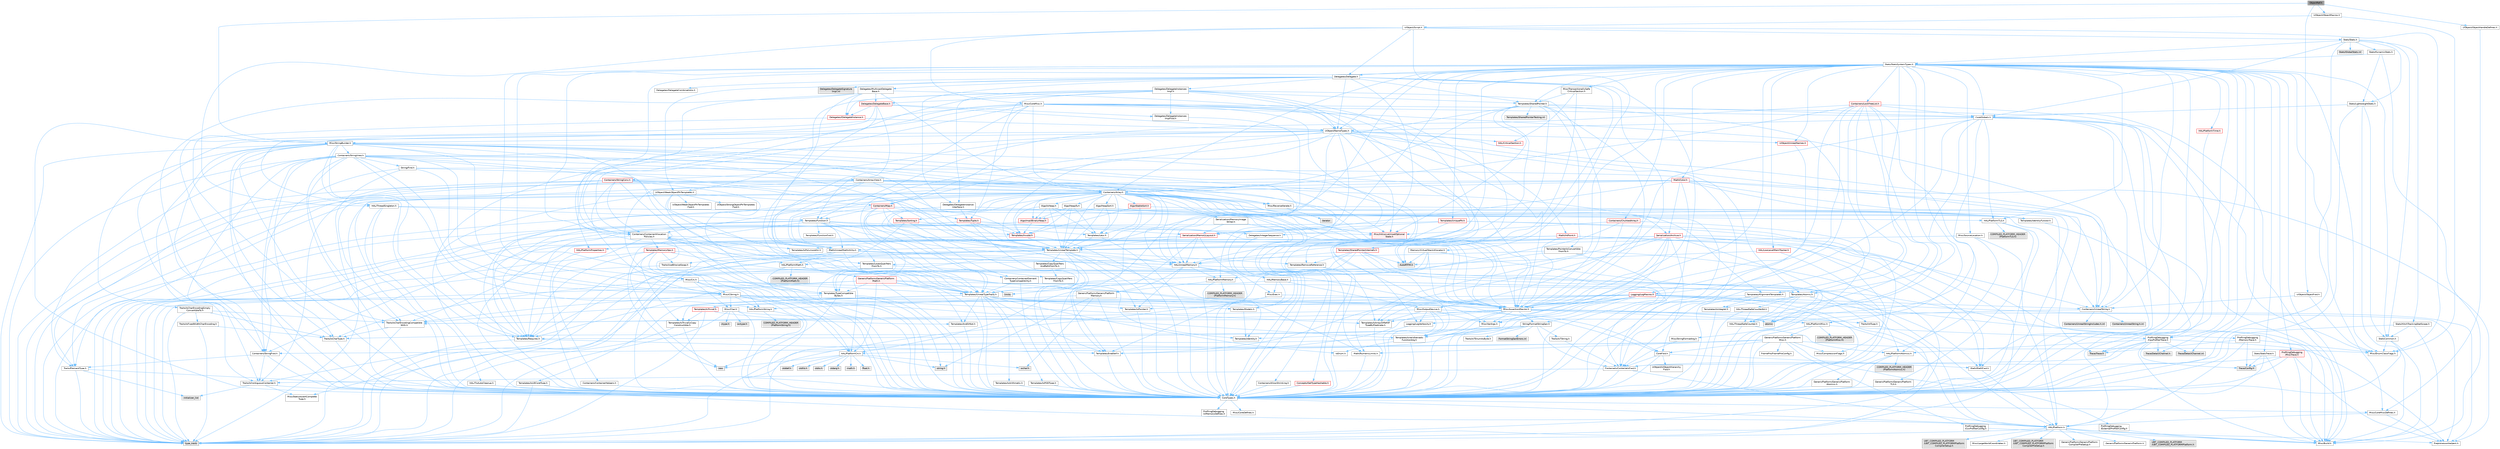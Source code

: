 digraph "ObjectRef.h"
{
 // INTERACTIVE_SVG=YES
 // LATEX_PDF_SIZE
  bgcolor="transparent";
  edge [fontname=Helvetica,fontsize=10,labelfontname=Helvetica,labelfontsize=10];
  node [fontname=Helvetica,fontsize=10,shape=box,height=0.2,width=0.4];
  Node1 [id="Node000001",label="ObjectRef.h",height=0.2,width=0.4,color="gray40", fillcolor="grey60", style="filled", fontcolor="black",tooltip=" "];
  Node1 -> Node2 [id="edge1_Node000001_Node000002",color="steelblue1",style="solid",tooltip=" "];
  Node2 [id="Node000002",label="Misc/StringBuilder.h",height=0.2,width=0.4,color="grey40", fillcolor="white", style="filled",URL="$d4/d52/StringBuilder_8h.html",tooltip=" "];
  Node2 -> Node3 [id="edge2_Node000002_Node000003",color="steelblue1",style="solid",tooltip=" "];
  Node3 [id="Node000003",label="Containers/StringFwd.h",height=0.2,width=0.4,color="grey40", fillcolor="white", style="filled",URL="$df/d37/StringFwd_8h.html",tooltip=" "];
  Node3 -> Node4 [id="edge3_Node000003_Node000004",color="steelblue1",style="solid",tooltip=" "];
  Node4 [id="Node000004",label="CoreTypes.h",height=0.2,width=0.4,color="grey40", fillcolor="white", style="filled",URL="$dc/dec/CoreTypes_8h.html",tooltip=" "];
  Node4 -> Node5 [id="edge4_Node000004_Node000005",color="steelblue1",style="solid",tooltip=" "];
  Node5 [id="Node000005",label="HAL/Platform.h",height=0.2,width=0.4,color="grey40", fillcolor="white", style="filled",URL="$d9/dd0/Platform_8h.html",tooltip=" "];
  Node5 -> Node6 [id="edge5_Node000005_Node000006",color="steelblue1",style="solid",tooltip=" "];
  Node6 [id="Node000006",label="Misc/Build.h",height=0.2,width=0.4,color="grey40", fillcolor="white", style="filled",URL="$d3/dbb/Build_8h.html",tooltip=" "];
  Node5 -> Node7 [id="edge6_Node000005_Node000007",color="steelblue1",style="solid",tooltip=" "];
  Node7 [id="Node000007",label="Misc/LargeWorldCoordinates.h",height=0.2,width=0.4,color="grey40", fillcolor="white", style="filled",URL="$d2/dcb/LargeWorldCoordinates_8h.html",tooltip=" "];
  Node5 -> Node8 [id="edge7_Node000005_Node000008",color="steelblue1",style="solid",tooltip=" "];
  Node8 [id="Node000008",label="type_traits",height=0.2,width=0.4,color="grey60", fillcolor="#E0E0E0", style="filled",tooltip=" "];
  Node5 -> Node9 [id="edge8_Node000005_Node000009",color="steelblue1",style="solid",tooltip=" "];
  Node9 [id="Node000009",label="PreprocessorHelpers.h",height=0.2,width=0.4,color="grey40", fillcolor="white", style="filled",URL="$db/ddb/PreprocessorHelpers_8h.html",tooltip=" "];
  Node5 -> Node10 [id="edge9_Node000005_Node000010",color="steelblue1",style="solid",tooltip=" "];
  Node10 [id="Node000010",label="UBT_COMPILED_PLATFORM\l/UBT_COMPILED_PLATFORMPlatform\lCompilerPreSetup.h",height=0.2,width=0.4,color="grey60", fillcolor="#E0E0E0", style="filled",tooltip=" "];
  Node5 -> Node11 [id="edge10_Node000005_Node000011",color="steelblue1",style="solid",tooltip=" "];
  Node11 [id="Node000011",label="GenericPlatform/GenericPlatform\lCompilerPreSetup.h",height=0.2,width=0.4,color="grey40", fillcolor="white", style="filled",URL="$d9/dc8/GenericPlatformCompilerPreSetup_8h.html",tooltip=" "];
  Node5 -> Node12 [id="edge11_Node000005_Node000012",color="steelblue1",style="solid",tooltip=" "];
  Node12 [id="Node000012",label="GenericPlatform/GenericPlatform.h",height=0.2,width=0.4,color="grey40", fillcolor="white", style="filled",URL="$d6/d84/GenericPlatform_8h.html",tooltip=" "];
  Node5 -> Node13 [id="edge12_Node000005_Node000013",color="steelblue1",style="solid",tooltip=" "];
  Node13 [id="Node000013",label="UBT_COMPILED_PLATFORM\l/UBT_COMPILED_PLATFORMPlatform.h",height=0.2,width=0.4,color="grey60", fillcolor="#E0E0E0", style="filled",tooltip=" "];
  Node5 -> Node14 [id="edge13_Node000005_Node000014",color="steelblue1",style="solid",tooltip=" "];
  Node14 [id="Node000014",label="UBT_COMPILED_PLATFORM\l/UBT_COMPILED_PLATFORMPlatform\lCompilerSetup.h",height=0.2,width=0.4,color="grey60", fillcolor="#E0E0E0", style="filled",tooltip=" "];
  Node4 -> Node15 [id="edge14_Node000004_Node000015",color="steelblue1",style="solid",tooltip=" "];
  Node15 [id="Node000015",label="ProfilingDebugging\l/UMemoryDefines.h",height=0.2,width=0.4,color="grey40", fillcolor="white", style="filled",URL="$d2/da2/UMemoryDefines_8h.html",tooltip=" "];
  Node4 -> Node16 [id="edge15_Node000004_Node000016",color="steelblue1",style="solid",tooltip=" "];
  Node16 [id="Node000016",label="Misc/CoreMiscDefines.h",height=0.2,width=0.4,color="grey40", fillcolor="white", style="filled",URL="$da/d38/CoreMiscDefines_8h.html",tooltip=" "];
  Node16 -> Node5 [id="edge16_Node000016_Node000005",color="steelblue1",style="solid",tooltip=" "];
  Node16 -> Node9 [id="edge17_Node000016_Node000009",color="steelblue1",style="solid",tooltip=" "];
  Node4 -> Node17 [id="edge18_Node000004_Node000017",color="steelblue1",style="solid",tooltip=" "];
  Node17 [id="Node000017",label="Misc/CoreDefines.h",height=0.2,width=0.4,color="grey40", fillcolor="white", style="filled",URL="$d3/dd2/CoreDefines_8h.html",tooltip=" "];
  Node3 -> Node18 [id="edge19_Node000003_Node000018",color="steelblue1",style="solid",tooltip=" "];
  Node18 [id="Node000018",label="Traits/ElementType.h",height=0.2,width=0.4,color="grey40", fillcolor="white", style="filled",URL="$d5/d4f/ElementType_8h.html",tooltip=" "];
  Node18 -> Node5 [id="edge20_Node000018_Node000005",color="steelblue1",style="solid",tooltip=" "];
  Node18 -> Node19 [id="edge21_Node000018_Node000019",color="steelblue1",style="solid",tooltip=" "];
  Node19 [id="Node000019",label="initializer_list",height=0.2,width=0.4,color="grey60", fillcolor="#E0E0E0", style="filled",tooltip=" "];
  Node18 -> Node8 [id="edge22_Node000018_Node000008",color="steelblue1",style="solid",tooltip=" "];
  Node3 -> Node20 [id="edge23_Node000003_Node000020",color="steelblue1",style="solid",tooltip=" "];
  Node20 [id="Node000020",label="Traits/IsContiguousContainer.h",height=0.2,width=0.4,color="grey40", fillcolor="white", style="filled",URL="$d5/d3c/IsContiguousContainer_8h.html",tooltip=" "];
  Node20 -> Node4 [id="edge24_Node000020_Node000004",color="steelblue1",style="solid",tooltip=" "];
  Node20 -> Node21 [id="edge25_Node000020_Node000021",color="steelblue1",style="solid",tooltip=" "];
  Node21 [id="Node000021",label="Misc/StaticAssertComplete\lType.h",height=0.2,width=0.4,color="grey40", fillcolor="white", style="filled",URL="$d5/d4e/StaticAssertCompleteType_8h.html",tooltip=" "];
  Node20 -> Node19 [id="edge26_Node000020_Node000019",color="steelblue1",style="solid",tooltip=" "];
  Node2 -> Node22 [id="edge27_Node000002_Node000022",color="steelblue1",style="solid",tooltip=" "];
  Node22 [id="Node000022",label="Containers/StringView.h",height=0.2,width=0.4,color="grey40", fillcolor="white", style="filled",URL="$dd/dea/StringView_8h.html",tooltip=" "];
  Node22 -> Node4 [id="edge28_Node000022_Node000004",color="steelblue1",style="solid",tooltip=" "];
  Node22 -> Node3 [id="edge29_Node000022_Node000003",color="steelblue1",style="solid",tooltip=" "];
  Node22 -> Node23 [id="edge30_Node000022_Node000023",color="steelblue1",style="solid",tooltip=" "];
  Node23 [id="Node000023",label="HAL/UnrealMemory.h",height=0.2,width=0.4,color="grey40", fillcolor="white", style="filled",URL="$d9/d96/UnrealMemory_8h.html",tooltip=" "];
  Node23 -> Node4 [id="edge31_Node000023_Node000004",color="steelblue1",style="solid",tooltip=" "];
  Node23 -> Node24 [id="edge32_Node000023_Node000024",color="steelblue1",style="solid",tooltip=" "];
  Node24 [id="Node000024",label="GenericPlatform/GenericPlatform\lMemory.h",height=0.2,width=0.4,color="grey40", fillcolor="white", style="filled",URL="$dd/d22/GenericPlatformMemory_8h.html",tooltip=" "];
  Node24 -> Node25 [id="edge33_Node000024_Node000025",color="steelblue1",style="solid",tooltip=" "];
  Node25 [id="Node000025",label="CoreFwd.h",height=0.2,width=0.4,color="grey40", fillcolor="white", style="filled",URL="$d1/d1e/CoreFwd_8h.html",tooltip=" "];
  Node25 -> Node4 [id="edge34_Node000025_Node000004",color="steelblue1",style="solid",tooltip=" "];
  Node25 -> Node26 [id="edge35_Node000025_Node000026",color="steelblue1",style="solid",tooltip=" "];
  Node26 [id="Node000026",label="Containers/ContainersFwd.h",height=0.2,width=0.4,color="grey40", fillcolor="white", style="filled",URL="$d4/d0a/ContainersFwd_8h.html",tooltip=" "];
  Node26 -> Node5 [id="edge36_Node000026_Node000005",color="steelblue1",style="solid",tooltip=" "];
  Node26 -> Node4 [id="edge37_Node000026_Node000004",color="steelblue1",style="solid",tooltip=" "];
  Node26 -> Node20 [id="edge38_Node000026_Node000020",color="steelblue1",style="solid",tooltip=" "];
  Node25 -> Node27 [id="edge39_Node000025_Node000027",color="steelblue1",style="solid",tooltip=" "];
  Node27 [id="Node000027",label="Math/MathFwd.h",height=0.2,width=0.4,color="grey40", fillcolor="white", style="filled",URL="$d2/d10/MathFwd_8h.html",tooltip=" "];
  Node27 -> Node5 [id="edge40_Node000027_Node000005",color="steelblue1",style="solid",tooltip=" "];
  Node25 -> Node28 [id="edge41_Node000025_Node000028",color="steelblue1",style="solid",tooltip=" "];
  Node28 [id="Node000028",label="UObject/UObjectHierarchy\lFwd.h",height=0.2,width=0.4,color="grey40", fillcolor="white", style="filled",URL="$d3/d13/UObjectHierarchyFwd_8h.html",tooltip=" "];
  Node24 -> Node4 [id="edge42_Node000024_Node000004",color="steelblue1",style="solid",tooltip=" "];
  Node24 -> Node29 [id="edge43_Node000024_Node000029",color="steelblue1",style="solid",tooltip=" "];
  Node29 [id="Node000029",label="HAL/PlatformString.h",height=0.2,width=0.4,color="grey40", fillcolor="white", style="filled",URL="$db/db5/PlatformString_8h.html",tooltip=" "];
  Node29 -> Node4 [id="edge44_Node000029_Node000004",color="steelblue1",style="solid",tooltip=" "];
  Node29 -> Node30 [id="edge45_Node000029_Node000030",color="steelblue1",style="solid",tooltip=" "];
  Node30 [id="Node000030",label="COMPILED_PLATFORM_HEADER\l(PlatformString.h)",height=0.2,width=0.4,color="grey60", fillcolor="#E0E0E0", style="filled",tooltip=" "];
  Node24 -> Node31 [id="edge46_Node000024_Node000031",color="steelblue1",style="solid",tooltip=" "];
  Node31 [id="Node000031",label="string.h",height=0.2,width=0.4,color="grey60", fillcolor="#E0E0E0", style="filled",tooltip=" "];
  Node24 -> Node32 [id="edge47_Node000024_Node000032",color="steelblue1",style="solid",tooltip=" "];
  Node32 [id="Node000032",label="wchar.h",height=0.2,width=0.4,color="grey60", fillcolor="#E0E0E0", style="filled",tooltip=" "];
  Node23 -> Node33 [id="edge48_Node000023_Node000033",color="steelblue1",style="solid",tooltip=" "];
  Node33 [id="Node000033",label="HAL/MemoryBase.h",height=0.2,width=0.4,color="grey40", fillcolor="white", style="filled",URL="$d6/d9f/MemoryBase_8h.html",tooltip=" "];
  Node33 -> Node4 [id="edge49_Node000033_Node000004",color="steelblue1",style="solid",tooltip=" "];
  Node33 -> Node34 [id="edge50_Node000033_Node000034",color="steelblue1",style="solid",tooltip=" "];
  Node34 [id="Node000034",label="HAL/PlatformAtomics.h",height=0.2,width=0.4,color="grey40", fillcolor="white", style="filled",URL="$d3/d36/PlatformAtomics_8h.html",tooltip=" "];
  Node34 -> Node4 [id="edge51_Node000034_Node000004",color="steelblue1",style="solid",tooltip=" "];
  Node34 -> Node35 [id="edge52_Node000034_Node000035",color="steelblue1",style="solid",tooltip=" "];
  Node35 [id="Node000035",label="GenericPlatform/GenericPlatform\lAtomics.h",height=0.2,width=0.4,color="grey40", fillcolor="white", style="filled",URL="$da/d72/GenericPlatformAtomics_8h.html",tooltip=" "];
  Node35 -> Node4 [id="edge53_Node000035_Node000004",color="steelblue1",style="solid",tooltip=" "];
  Node34 -> Node36 [id="edge54_Node000034_Node000036",color="steelblue1",style="solid",tooltip=" "];
  Node36 [id="Node000036",label="COMPILED_PLATFORM_HEADER\l(PlatformAtomics.h)",height=0.2,width=0.4,color="grey60", fillcolor="#E0E0E0", style="filled",tooltip=" "];
  Node33 -> Node37 [id="edge55_Node000033_Node000037",color="steelblue1",style="solid",tooltip=" "];
  Node37 [id="Node000037",label="HAL/PlatformCrt.h",height=0.2,width=0.4,color="grey40", fillcolor="white", style="filled",URL="$d8/d75/PlatformCrt_8h.html",tooltip=" "];
  Node37 -> Node38 [id="edge56_Node000037_Node000038",color="steelblue1",style="solid",tooltip=" "];
  Node38 [id="Node000038",label="new",height=0.2,width=0.4,color="grey60", fillcolor="#E0E0E0", style="filled",tooltip=" "];
  Node37 -> Node32 [id="edge57_Node000037_Node000032",color="steelblue1",style="solid",tooltip=" "];
  Node37 -> Node39 [id="edge58_Node000037_Node000039",color="steelblue1",style="solid",tooltip=" "];
  Node39 [id="Node000039",label="stddef.h",height=0.2,width=0.4,color="grey60", fillcolor="#E0E0E0", style="filled",tooltip=" "];
  Node37 -> Node40 [id="edge59_Node000037_Node000040",color="steelblue1",style="solid",tooltip=" "];
  Node40 [id="Node000040",label="stdlib.h",height=0.2,width=0.4,color="grey60", fillcolor="#E0E0E0", style="filled",tooltip=" "];
  Node37 -> Node41 [id="edge60_Node000037_Node000041",color="steelblue1",style="solid",tooltip=" "];
  Node41 [id="Node000041",label="stdio.h",height=0.2,width=0.4,color="grey60", fillcolor="#E0E0E0", style="filled",tooltip=" "];
  Node37 -> Node42 [id="edge61_Node000037_Node000042",color="steelblue1",style="solid",tooltip=" "];
  Node42 [id="Node000042",label="stdarg.h",height=0.2,width=0.4,color="grey60", fillcolor="#E0E0E0", style="filled",tooltip=" "];
  Node37 -> Node43 [id="edge62_Node000037_Node000043",color="steelblue1",style="solid",tooltip=" "];
  Node43 [id="Node000043",label="math.h",height=0.2,width=0.4,color="grey60", fillcolor="#E0E0E0", style="filled",tooltip=" "];
  Node37 -> Node44 [id="edge63_Node000037_Node000044",color="steelblue1",style="solid",tooltip=" "];
  Node44 [id="Node000044",label="float.h",height=0.2,width=0.4,color="grey60", fillcolor="#E0E0E0", style="filled",tooltip=" "];
  Node37 -> Node31 [id="edge64_Node000037_Node000031",color="steelblue1",style="solid",tooltip=" "];
  Node33 -> Node45 [id="edge65_Node000033_Node000045",color="steelblue1",style="solid",tooltip=" "];
  Node45 [id="Node000045",label="Misc/Exec.h",height=0.2,width=0.4,color="grey40", fillcolor="white", style="filled",URL="$de/ddb/Exec_8h.html",tooltip=" "];
  Node45 -> Node4 [id="edge66_Node000045_Node000004",color="steelblue1",style="solid",tooltip=" "];
  Node45 -> Node46 [id="edge67_Node000045_Node000046",color="steelblue1",style="solid",tooltip=" "];
  Node46 [id="Node000046",label="Misc/AssertionMacros.h",height=0.2,width=0.4,color="grey40", fillcolor="white", style="filled",URL="$d0/dfa/AssertionMacros_8h.html",tooltip=" "];
  Node46 -> Node4 [id="edge68_Node000046_Node000004",color="steelblue1",style="solid",tooltip=" "];
  Node46 -> Node5 [id="edge69_Node000046_Node000005",color="steelblue1",style="solid",tooltip=" "];
  Node46 -> Node47 [id="edge70_Node000046_Node000047",color="steelblue1",style="solid",tooltip=" "];
  Node47 [id="Node000047",label="HAL/PlatformMisc.h",height=0.2,width=0.4,color="grey40", fillcolor="white", style="filled",URL="$d0/df5/PlatformMisc_8h.html",tooltip=" "];
  Node47 -> Node4 [id="edge71_Node000047_Node000004",color="steelblue1",style="solid",tooltip=" "];
  Node47 -> Node48 [id="edge72_Node000047_Node000048",color="steelblue1",style="solid",tooltip=" "];
  Node48 [id="Node000048",label="GenericPlatform/GenericPlatform\lMisc.h",height=0.2,width=0.4,color="grey40", fillcolor="white", style="filled",URL="$db/d9a/GenericPlatformMisc_8h.html",tooltip=" "];
  Node48 -> Node3 [id="edge73_Node000048_Node000003",color="steelblue1",style="solid",tooltip=" "];
  Node48 -> Node25 [id="edge74_Node000048_Node000025",color="steelblue1",style="solid",tooltip=" "];
  Node48 -> Node4 [id="edge75_Node000048_Node000004",color="steelblue1",style="solid",tooltip=" "];
  Node48 -> Node49 [id="edge76_Node000048_Node000049",color="steelblue1",style="solid",tooltip=" "];
  Node49 [id="Node000049",label="FramePro/FrameProConfig.h",height=0.2,width=0.4,color="grey40", fillcolor="white", style="filled",URL="$d7/d90/FrameProConfig_8h.html",tooltip=" "];
  Node48 -> Node37 [id="edge77_Node000048_Node000037",color="steelblue1",style="solid",tooltip=" "];
  Node48 -> Node50 [id="edge78_Node000048_Node000050",color="steelblue1",style="solid",tooltip=" "];
  Node50 [id="Node000050",label="Math/NumericLimits.h",height=0.2,width=0.4,color="grey40", fillcolor="white", style="filled",URL="$df/d1b/NumericLimits_8h.html",tooltip=" "];
  Node50 -> Node4 [id="edge79_Node000050_Node000004",color="steelblue1",style="solid",tooltip=" "];
  Node48 -> Node51 [id="edge80_Node000048_Node000051",color="steelblue1",style="solid",tooltip=" "];
  Node51 [id="Node000051",label="Misc/CompressionFlags.h",height=0.2,width=0.4,color="grey40", fillcolor="white", style="filled",URL="$d9/d76/CompressionFlags_8h.html",tooltip=" "];
  Node48 -> Node52 [id="edge81_Node000048_Node000052",color="steelblue1",style="solid",tooltip=" "];
  Node52 [id="Node000052",label="Misc/EnumClassFlags.h",height=0.2,width=0.4,color="grey40", fillcolor="white", style="filled",URL="$d8/de7/EnumClassFlags_8h.html",tooltip=" "];
  Node48 -> Node53 [id="edge82_Node000048_Node000053",color="steelblue1",style="solid",tooltip=" "];
  Node53 [id="Node000053",label="ProfilingDebugging\l/CsvProfilerConfig.h",height=0.2,width=0.4,color="grey40", fillcolor="white", style="filled",URL="$d3/d88/CsvProfilerConfig_8h.html",tooltip=" "];
  Node53 -> Node6 [id="edge83_Node000053_Node000006",color="steelblue1",style="solid",tooltip=" "];
  Node48 -> Node54 [id="edge84_Node000048_Node000054",color="steelblue1",style="solid",tooltip=" "];
  Node54 [id="Node000054",label="ProfilingDebugging\l/ExternalProfilerConfig.h",height=0.2,width=0.4,color="grey40", fillcolor="white", style="filled",URL="$d3/dbb/ExternalProfilerConfig_8h.html",tooltip=" "];
  Node54 -> Node6 [id="edge85_Node000054_Node000006",color="steelblue1",style="solid",tooltip=" "];
  Node47 -> Node55 [id="edge86_Node000047_Node000055",color="steelblue1",style="solid",tooltip=" "];
  Node55 [id="Node000055",label="COMPILED_PLATFORM_HEADER\l(PlatformMisc.h)",height=0.2,width=0.4,color="grey60", fillcolor="#E0E0E0", style="filled",tooltip=" "];
  Node47 -> Node56 [id="edge87_Node000047_Node000056",color="steelblue1",style="solid",tooltip=" "];
  Node56 [id="Node000056",label="ProfilingDebugging\l/CpuProfilerTrace.h",height=0.2,width=0.4,color="grey40", fillcolor="white", style="filled",URL="$da/dcb/CpuProfilerTrace_8h.html",tooltip=" "];
  Node56 -> Node4 [id="edge88_Node000056_Node000004",color="steelblue1",style="solid",tooltip=" "];
  Node56 -> Node26 [id="edge89_Node000056_Node000026",color="steelblue1",style="solid",tooltip=" "];
  Node56 -> Node34 [id="edge90_Node000056_Node000034",color="steelblue1",style="solid",tooltip=" "];
  Node56 -> Node9 [id="edge91_Node000056_Node000009",color="steelblue1",style="solid",tooltip=" "];
  Node56 -> Node6 [id="edge92_Node000056_Node000006",color="steelblue1",style="solid",tooltip=" "];
  Node56 -> Node57 [id="edge93_Node000056_Node000057",color="steelblue1",style="solid",tooltip=" "];
  Node57 [id="Node000057",label="Trace/Config.h",height=0.2,width=0.4,color="grey60", fillcolor="#E0E0E0", style="filled",tooltip=" "];
  Node56 -> Node58 [id="edge94_Node000056_Node000058",color="steelblue1",style="solid",tooltip=" "];
  Node58 [id="Node000058",label="Trace/Detail/Channel.h",height=0.2,width=0.4,color="grey60", fillcolor="#E0E0E0", style="filled",tooltip=" "];
  Node56 -> Node59 [id="edge95_Node000056_Node000059",color="steelblue1",style="solid",tooltip=" "];
  Node59 [id="Node000059",label="Trace/Detail/Channel.inl",height=0.2,width=0.4,color="grey60", fillcolor="#E0E0E0", style="filled",tooltip=" "];
  Node56 -> Node60 [id="edge96_Node000056_Node000060",color="steelblue1",style="solid",tooltip=" "];
  Node60 [id="Node000060",label="Trace/Trace.h",height=0.2,width=0.4,color="grey60", fillcolor="#E0E0E0", style="filled",tooltip=" "];
  Node46 -> Node9 [id="edge97_Node000046_Node000009",color="steelblue1",style="solid",tooltip=" "];
  Node46 -> Node61 [id="edge98_Node000046_Node000061",color="steelblue1",style="solid",tooltip=" "];
  Node61 [id="Node000061",label="Templates/EnableIf.h",height=0.2,width=0.4,color="grey40", fillcolor="white", style="filled",URL="$d7/d60/EnableIf_8h.html",tooltip=" "];
  Node61 -> Node4 [id="edge99_Node000061_Node000004",color="steelblue1",style="solid",tooltip=" "];
  Node46 -> Node62 [id="edge100_Node000046_Node000062",color="steelblue1",style="solid",tooltip=" "];
  Node62 [id="Node000062",label="Templates/IsArrayOrRefOf\lTypeByPredicate.h",height=0.2,width=0.4,color="grey40", fillcolor="white", style="filled",URL="$d6/da1/IsArrayOrRefOfTypeByPredicate_8h.html",tooltip=" "];
  Node62 -> Node4 [id="edge101_Node000062_Node000004",color="steelblue1",style="solid",tooltip=" "];
  Node46 -> Node63 [id="edge102_Node000046_Node000063",color="steelblue1",style="solid",tooltip=" "];
  Node63 [id="Node000063",label="Templates/IsValidVariadic\lFunctionArg.h",height=0.2,width=0.4,color="grey40", fillcolor="white", style="filled",URL="$d0/dc8/IsValidVariadicFunctionArg_8h.html",tooltip=" "];
  Node63 -> Node4 [id="edge103_Node000063_Node000004",color="steelblue1",style="solid",tooltip=" "];
  Node63 -> Node64 [id="edge104_Node000063_Node000064",color="steelblue1",style="solid",tooltip=" "];
  Node64 [id="Node000064",label="IsEnum.h",height=0.2,width=0.4,color="grey40", fillcolor="white", style="filled",URL="$d4/de5/IsEnum_8h.html",tooltip=" "];
  Node63 -> Node8 [id="edge105_Node000063_Node000008",color="steelblue1",style="solid",tooltip=" "];
  Node46 -> Node65 [id="edge106_Node000046_Node000065",color="steelblue1",style="solid",tooltip=" "];
  Node65 [id="Node000065",label="Traits/IsCharEncodingCompatible\lWith.h",height=0.2,width=0.4,color="grey40", fillcolor="white", style="filled",URL="$df/dd1/IsCharEncodingCompatibleWith_8h.html",tooltip=" "];
  Node65 -> Node8 [id="edge107_Node000065_Node000008",color="steelblue1",style="solid",tooltip=" "];
  Node65 -> Node66 [id="edge108_Node000065_Node000066",color="steelblue1",style="solid",tooltip=" "];
  Node66 [id="Node000066",label="Traits/IsCharType.h",height=0.2,width=0.4,color="grey40", fillcolor="white", style="filled",URL="$db/d51/IsCharType_8h.html",tooltip=" "];
  Node66 -> Node4 [id="edge109_Node000066_Node000004",color="steelblue1",style="solid",tooltip=" "];
  Node46 -> Node67 [id="edge110_Node000046_Node000067",color="steelblue1",style="solid",tooltip=" "];
  Node67 [id="Node000067",label="Misc/VarArgs.h",height=0.2,width=0.4,color="grey40", fillcolor="white", style="filled",URL="$d5/d6f/VarArgs_8h.html",tooltip=" "];
  Node67 -> Node4 [id="edge111_Node000067_Node000004",color="steelblue1",style="solid",tooltip=" "];
  Node46 -> Node68 [id="edge112_Node000046_Node000068",color="steelblue1",style="solid",tooltip=" "];
  Node68 [id="Node000068",label="String/FormatStringSan.h",height=0.2,width=0.4,color="grey40", fillcolor="white", style="filled",URL="$d3/d8b/FormatStringSan_8h.html",tooltip=" "];
  Node68 -> Node8 [id="edge113_Node000068_Node000008",color="steelblue1",style="solid",tooltip=" "];
  Node68 -> Node4 [id="edge114_Node000068_Node000004",color="steelblue1",style="solid",tooltip=" "];
  Node68 -> Node69 [id="edge115_Node000068_Node000069",color="steelblue1",style="solid",tooltip=" "];
  Node69 [id="Node000069",label="Templates/Requires.h",height=0.2,width=0.4,color="grey40", fillcolor="white", style="filled",URL="$dc/d96/Requires_8h.html",tooltip=" "];
  Node69 -> Node61 [id="edge116_Node000069_Node000061",color="steelblue1",style="solid",tooltip=" "];
  Node69 -> Node8 [id="edge117_Node000069_Node000008",color="steelblue1",style="solid",tooltip=" "];
  Node68 -> Node70 [id="edge118_Node000068_Node000070",color="steelblue1",style="solid",tooltip=" "];
  Node70 [id="Node000070",label="Templates/Identity.h",height=0.2,width=0.4,color="grey40", fillcolor="white", style="filled",URL="$d0/dd5/Identity_8h.html",tooltip=" "];
  Node68 -> Node63 [id="edge119_Node000068_Node000063",color="steelblue1",style="solid",tooltip=" "];
  Node68 -> Node66 [id="edge120_Node000068_Node000066",color="steelblue1",style="solid",tooltip=" "];
  Node68 -> Node71 [id="edge121_Node000068_Node000071",color="steelblue1",style="solid",tooltip=" "];
  Node71 [id="Node000071",label="Traits/IsTEnumAsByte.h",height=0.2,width=0.4,color="grey40", fillcolor="white", style="filled",URL="$d1/de6/IsTEnumAsByte_8h.html",tooltip=" "];
  Node68 -> Node72 [id="edge122_Node000068_Node000072",color="steelblue1",style="solid",tooltip=" "];
  Node72 [id="Node000072",label="Traits/IsTString.h",height=0.2,width=0.4,color="grey40", fillcolor="white", style="filled",URL="$d0/df8/IsTString_8h.html",tooltip=" "];
  Node72 -> Node26 [id="edge123_Node000072_Node000026",color="steelblue1",style="solid",tooltip=" "];
  Node68 -> Node26 [id="edge124_Node000068_Node000026",color="steelblue1",style="solid",tooltip=" "];
  Node68 -> Node73 [id="edge125_Node000068_Node000073",color="steelblue1",style="solid",tooltip=" "];
  Node73 [id="Node000073",label="FormatStringSanErrors.inl",height=0.2,width=0.4,color="grey60", fillcolor="#E0E0E0", style="filled",tooltip=" "];
  Node46 -> Node74 [id="edge126_Node000046_Node000074",color="steelblue1",style="solid",tooltip=" "];
  Node74 [id="Node000074",label="atomic",height=0.2,width=0.4,color="grey60", fillcolor="#E0E0E0", style="filled",tooltip=" "];
  Node33 -> Node75 [id="edge127_Node000033_Node000075",color="steelblue1",style="solid",tooltip=" "];
  Node75 [id="Node000075",label="Misc/OutputDevice.h",height=0.2,width=0.4,color="grey40", fillcolor="white", style="filled",URL="$d7/d32/OutputDevice_8h.html",tooltip=" "];
  Node75 -> Node25 [id="edge128_Node000075_Node000025",color="steelblue1",style="solid",tooltip=" "];
  Node75 -> Node4 [id="edge129_Node000075_Node000004",color="steelblue1",style="solid",tooltip=" "];
  Node75 -> Node76 [id="edge130_Node000075_Node000076",color="steelblue1",style="solid",tooltip=" "];
  Node76 [id="Node000076",label="Logging/LogVerbosity.h",height=0.2,width=0.4,color="grey40", fillcolor="white", style="filled",URL="$d2/d8f/LogVerbosity_8h.html",tooltip=" "];
  Node76 -> Node4 [id="edge131_Node000076_Node000004",color="steelblue1",style="solid",tooltip=" "];
  Node75 -> Node67 [id="edge132_Node000075_Node000067",color="steelblue1",style="solid",tooltip=" "];
  Node75 -> Node62 [id="edge133_Node000075_Node000062",color="steelblue1",style="solid",tooltip=" "];
  Node75 -> Node63 [id="edge134_Node000075_Node000063",color="steelblue1",style="solid",tooltip=" "];
  Node75 -> Node65 [id="edge135_Node000075_Node000065",color="steelblue1",style="solid",tooltip=" "];
  Node33 -> Node77 [id="edge136_Node000033_Node000077",color="steelblue1",style="solid",tooltip=" "];
  Node77 [id="Node000077",label="Templates/Atomic.h",height=0.2,width=0.4,color="grey40", fillcolor="white", style="filled",URL="$d3/d91/Atomic_8h.html",tooltip=" "];
  Node77 -> Node78 [id="edge137_Node000077_Node000078",color="steelblue1",style="solid",tooltip=" "];
  Node78 [id="Node000078",label="HAL/ThreadSafeCounter.h",height=0.2,width=0.4,color="grey40", fillcolor="white", style="filled",URL="$dc/dc9/ThreadSafeCounter_8h.html",tooltip=" "];
  Node78 -> Node4 [id="edge138_Node000078_Node000004",color="steelblue1",style="solid",tooltip=" "];
  Node78 -> Node34 [id="edge139_Node000078_Node000034",color="steelblue1",style="solid",tooltip=" "];
  Node77 -> Node79 [id="edge140_Node000077_Node000079",color="steelblue1",style="solid",tooltip=" "];
  Node79 [id="Node000079",label="HAL/ThreadSafeCounter64.h",height=0.2,width=0.4,color="grey40", fillcolor="white", style="filled",URL="$d0/d12/ThreadSafeCounter64_8h.html",tooltip=" "];
  Node79 -> Node4 [id="edge141_Node000079_Node000004",color="steelblue1",style="solid",tooltip=" "];
  Node79 -> Node78 [id="edge142_Node000079_Node000078",color="steelblue1",style="solid",tooltip=" "];
  Node77 -> Node80 [id="edge143_Node000077_Node000080",color="steelblue1",style="solid",tooltip=" "];
  Node80 [id="Node000080",label="Templates/IsIntegral.h",height=0.2,width=0.4,color="grey40", fillcolor="white", style="filled",URL="$da/d64/IsIntegral_8h.html",tooltip=" "];
  Node80 -> Node4 [id="edge144_Node000080_Node000004",color="steelblue1",style="solid",tooltip=" "];
  Node77 -> Node81 [id="edge145_Node000077_Node000081",color="steelblue1",style="solid",tooltip=" "];
  Node81 [id="Node000081",label="Templates/IsTrivial.h",height=0.2,width=0.4,color="red", fillcolor="#FFF0F0", style="filled",URL="$da/d4c/IsTrivial_8h.html",tooltip=" "];
  Node81 -> Node82 [id="edge146_Node000081_Node000082",color="steelblue1",style="solid",tooltip=" "];
  Node82 [id="Node000082",label="Templates/AndOrNot.h",height=0.2,width=0.4,color="grey40", fillcolor="white", style="filled",URL="$db/d0a/AndOrNot_8h.html",tooltip=" "];
  Node82 -> Node4 [id="edge147_Node000082_Node000004",color="steelblue1",style="solid",tooltip=" "];
  Node81 -> Node83 [id="edge148_Node000081_Node000083",color="steelblue1",style="solid",tooltip=" "];
  Node83 [id="Node000083",label="Templates/IsTriviallyCopy\lConstructible.h",height=0.2,width=0.4,color="grey40", fillcolor="white", style="filled",URL="$d3/d78/IsTriviallyCopyConstructible_8h.html",tooltip=" "];
  Node83 -> Node4 [id="edge149_Node000083_Node000004",color="steelblue1",style="solid",tooltip=" "];
  Node83 -> Node8 [id="edge150_Node000083_Node000008",color="steelblue1",style="solid",tooltip=" "];
  Node81 -> Node8 [id="edge151_Node000081_Node000008",color="steelblue1",style="solid",tooltip=" "];
  Node77 -> Node85 [id="edge152_Node000077_Node000085",color="steelblue1",style="solid",tooltip=" "];
  Node85 [id="Node000085",label="Traits/IntType.h",height=0.2,width=0.4,color="grey40", fillcolor="white", style="filled",URL="$d7/deb/IntType_8h.html",tooltip=" "];
  Node85 -> Node5 [id="edge153_Node000085_Node000005",color="steelblue1",style="solid",tooltip=" "];
  Node77 -> Node74 [id="edge154_Node000077_Node000074",color="steelblue1",style="solid",tooltip=" "];
  Node23 -> Node86 [id="edge155_Node000023_Node000086",color="steelblue1",style="solid",tooltip=" "];
  Node86 [id="Node000086",label="HAL/PlatformMemory.h",height=0.2,width=0.4,color="grey40", fillcolor="white", style="filled",URL="$de/d68/PlatformMemory_8h.html",tooltip=" "];
  Node86 -> Node4 [id="edge156_Node000086_Node000004",color="steelblue1",style="solid",tooltip=" "];
  Node86 -> Node24 [id="edge157_Node000086_Node000024",color="steelblue1",style="solid",tooltip=" "];
  Node86 -> Node87 [id="edge158_Node000086_Node000087",color="steelblue1",style="solid",tooltip=" "];
  Node87 [id="Node000087",label="COMPILED_PLATFORM_HEADER\l(PlatformMemory.h)",height=0.2,width=0.4,color="grey60", fillcolor="#E0E0E0", style="filled",tooltip=" "];
  Node23 -> Node88 [id="edge159_Node000023_Node000088",color="steelblue1",style="solid",tooltip=" "];
  Node88 [id="Node000088",label="ProfilingDebugging\l/MemoryTrace.h",height=0.2,width=0.4,color="grey40", fillcolor="white", style="filled",URL="$da/dd7/MemoryTrace_8h.html",tooltip=" "];
  Node88 -> Node5 [id="edge160_Node000088_Node000005",color="steelblue1",style="solid",tooltip=" "];
  Node88 -> Node52 [id="edge161_Node000088_Node000052",color="steelblue1",style="solid",tooltip=" "];
  Node88 -> Node57 [id="edge162_Node000088_Node000057",color="steelblue1",style="solid",tooltip=" "];
  Node88 -> Node60 [id="edge163_Node000088_Node000060",color="steelblue1",style="solid",tooltip=" "];
  Node23 -> Node89 [id="edge164_Node000023_Node000089",color="steelblue1",style="solid",tooltip=" "];
  Node89 [id="Node000089",label="Templates/IsPointer.h",height=0.2,width=0.4,color="grey40", fillcolor="white", style="filled",URL="$d7/d05/IsPointer_8h.html",tooltip=" "];
  Node89 -> Node4 [id="edge165_Node000089_Node000004",color="steelblue1",style="solid",tooltip=" "];
  Node22 -> Node50 [id="edge166_Node000022_Node000050",color="steelblue1",style="solid",tooltip=" "];
  Node22 -> Node90 [id="edge167_Node000022_Node000090",color="steelblue1",style="solid",tooltip=" "];
  Node90 [id="Node000090",label="Math/UnrealMathUtility.h",height=0.2,width=0.4,color="grey40", fillcolor="white", style="filled",URL="$db/db8/UnrealMathUtility_8h.html",tooltip=" "];
  Node90 -> Node4 [id="edge168_Node000090_Node000004",color="steelblue1",style="solid",tooltip=" "];
  Node90 -> Node46 [id="edge169_Node000090_Node000046",color="steelblue1",style="solid",tooltip=" "];
  Node90 -> Node91 [id="edge170_Node000090_Node000091",color="steelblue1",style="solid",tooltip=" "];
  Node91 [id="Node000091",label="HAL/PlatformMath.h",height=0.2,width=0.4,color="grey40", fillcolor="white", style="filled",URL="$dc/d53/PlatformMath_8h.html",tooltip=" "];
  Node91 -> Node4 [id="edge171_Node000091_Node000004",color="steelblue1",style="solid",tooltip=" "];
  Node91 -> Node92 [id="edge172_Node000091_Node000092",color="steelblue1",style="solid",tooltip=" "];
  Node92 [id="Node000092",label="GenericPlatform/GenericPlatform\lMath.h",height=0.2,width=0.4,color="red", fillcolor="#FFF0F0", style="filled",URL="$d5/d79/GenericPlatformMath_8h.html",tooltip=" "];
  Node92 -> Node4 [id="edge173_Node000092_Node000004",color="steelblue1",style="solid",tooltip=" "];
  Node92 -> Node26 [id="edge174_Node000092_Node000026",color="steelblue1",style="solid",tooltip=" "];
  Node92 -> Node37 [id="edge175_Node000092_Node000037",color="steelblue1",style="solid",tooltip=" "];
  Node92 -> Node82 [id="edge176_Node000092_Node000082",color="steelblue1",style="solid",tooltip=" "];
  Node92 -> Node96 [id="edge177_Node000092_Node000096",color="steelblue1",style="solid",tooltip=" "];
  Node96 [id="Node000096",label="Templates/UnrealTypeTraits.h",height=0.2,width=0.4,color="grey40", fillcolor="white", style="filled",URL="$d2/d2d/UnrealTypeTraits_8h.html",tooltip=" "];
  Node96 -> Node4 [id="edge178_Node000096_Node000004",color="steelblue1",style="solid",tooltip=" "];
  Node96 -> Node89 [id="edge179_Node000096_Node000089",color="steelblue1",style="solid",tooltip=" "];
  Node96 -> Node46 [id="edge180_Node000096_Node000046",color="steelblue1",style="solid",tooltip=" "];
  Node96 -> Node82 [id="edge181_Node000096_Node000082",color="steelblue1",style="solid",tooltip=" "];
  Node96 -> Node61 [id="edge182_Node000096_Node000061",color="steelblue1",style="solid",tooltip=" "];
  Node96 -> Node97 [id="edge183_Node000096_Node000097",color="steelblue1",style="solid",tooltip=" "];
  Node97 [id="Node000097",label="Templates/IsArithmetic.h",height=0.2,width=0.4,color="grey40", fillcolor="white", style="filled",URL="$d2/d5d/IsArithmetic_8h.html",tooltip=" "];
  Node97 -> Node4 [id="edge184_Node000097_Node000004",color="steelblue1",style="solid",tooltip=" "];
  Node96 -> Node64 [id="edge185_Node000096_Node000064",color="steelblue1",style="solid",tooltip=" "];
  Node96 -> Node98 [id="edge186_Node000096_Node000098",color="steelblue1",style="solid",tooltip=" "];
  Node98 [id="Node000098",label="Templates/Models.h",height=0.2,width=0.4,color="grey40", fillcolor="white", style="filled",URL="$d3/d0c/Models_8h.html",tooltip=" "];
  Node98 -> Node70 [id="edge187_Node000098_Node000070",color="steelblue1",style="solid",tooltip=" "];
  Node96 -> Node99 [id="edge188_Node000096_Node000099",color="steelblue1",style="solid",tooltip=" "];
  Node99 [id="Node000099",label="Templates/IsPODType.h",height=0.2,width=0.4,color="grey40", fillcolor="white", style="filled",URL="$d7/db1/IsPODType_8h.html",tooltip=" "];
  Node99 -> Node4 [id="edge189_Node000099_Node000004",color="steelblue1",style="solid",tooltip=" "];
  Node96 -> Node100 [id="edge190_Node000096_Node000100",color="steelblue1",style="solid",tooltip=" "];
  Node100 [id="Node000100",label="Templates/IsUECoreType.h",height=0.2,width=0.4,color="grey40", fillcolor="white", style="filled",URL="$d1/db8/IsUECoreType_8h.html",tooltip=" "];
  Node100 -> Node4 [id="edge191_Node000100_Node000004",color="steelblue1",style="solid",tooltip=" "];
  Node100 -> Node8 [id="edge192_Node000100_Node000008",color="steelblue1",style="solid",tooltip=" "];
  Node96 -> Node83 [id="edge193_Node000096_Node000083",color="steelblue1",style="solid",tooltip=" "];
  Node92 -> Node69 [id="edge194_Node000092_Node000069",color="steelblue1",style="solid",tooltip=" "];
  Node92 -> Node103 [id="edge195_Node000092_Node000103",color="steelblue1",style="solid",tooltip=" "];
  Node103 [id="Node000103",label="Templates/TypeCompatible\lBytes.h",height=0.2,width=0.4,color="grey40", fillcolor="white", style="filled",URL="$df/d0a/TypeCompatibleBytes_8h.html",tooltip=" "];
  Node103 -> Node4 [id="edge196_Node000103_Node000004",color="steelblue1",style="solid",tooltip=" "];
  Node103 -> Node31 [id="edge197_Node000103_Node000031",color="steelblue1",style="solid",tooltip=" "];
  Node103 -> Node38 [id="edge198_Node000103_Node000038",color="steelblue1",style="solid",tooltip=" "];
  Node103 -> Node8 [id="edge199_Node000103_Node000008",color="steelblue1",style="solid",tooltip=" "];
  Node92 -> Node104 [id="edge200_Node000092_Node000104",color="steelblue1",style="solid",tooltip=" "];
  Node104 [id="Node000104",label="limits",height=0.2,width=0.4,color="grey60", fillcolor="#E0E0E0", style="filled",tooltip=" "];
  Node92 -> Node8 [id="edge201_Node000092_Node000008",color="steelblue1",style="solid",tooltip=" "];
  Node91 -> Node105 [id="edge202_Node000091_Node000105",color="steelblue1",style="solid",tooltip=" "];
  Node105 [id="Node000105",label="COMPILED_PLATFORM_HEADER\l(PlatformMath.h)",height=0.2,width=0.4,color="grey60", fillcolor="#E0E0E0", style="filled",tooltip=" "];
  Node90 -> Node27 [id="edge203_Node000090_Node000027",color="steelblue1",style="solid",tooltip=" "];
  Node90 -> Node70 [id="edge204_Node000090_Node000070",color="steelblue1",style="solid",tooltip=" "];
  Node90 -> Node69 [id="edge205_Node000090_Node000069",color="steelblue1",style="solid",tooltip=" "];
  Node22 -> Node106 [id="edge206_Node000022_Node000106",color="steelblue1",style="solid",tooltip=" "];
  Node106 [id="Node000106",label="Misc/Crc.h",height=0.2,width=0.4,color="grey40", fillcolor="white", style="filled",URL="$d4/dd2/Crc_8h.html",tooltip=" "];
  Node106 -> Node4 [id="edge207_Node000106_Node000004",color="steelblue1",style="solid",tooltip=" "];
  Node106 -> Node29 [id="edge208_Node000106_Node000029",color="steelblue1",style="solid",tooltip=" "];
  Node106 -> Node46 [id="edge209_Node000106_Node000046",color="steelblue1",style="solid",tooltip=" "];
  Node106 -> Node107 [id="edge210_Node000106_Node000107",color="steelblue1",style="solid",tooltip=" "];
  Node107 [id="Node000107",label="Misc/CString.h",height=0.2,width=0.4,color="grey40", fillcolor="white", style="filled",URL="$d2/d49/CString_8h.html",tooltip=" "];
  Node107 -> Node4 [id="edge211_Node000107_Node000004",color="steelblue1",style="solid",tooltip=" "];
  Node107 -> Node37 [id="edge212_Node000107_Node000037",color="steelblue1",style="solid",tooltip=" "];
  Node107 -> Node29 [id="edge213_Node000107_Node000029",color="steelblue1",style="solid",tooltip=" "];
  Node107 -> Node46 [id="edge214_Node000107_Node000046",color="steelblue1",style="solid",tooltip=" "];
  Node107 -> Node108 [id="edge215_Node000107_Node000108",color="steelblue1",style="solid",tooltip=" "];
  Node108 [id="Node000108",label="Misc/Char.h",height=0.2,width=0.4,color="grey40", fillcolor="white", style="filled",URL="$d0/d58/Char_8h.html",tooltip=" "];
  Node108 -> Node4 [id="edge216_Node000108_Node000004",color="steelblue1",style="solid",tooltip=" "];
  Node108 -> Node85 [id="edge217_Node000108_Node000085",color="steelblue1",style="solid",tooltip=" "];
  Node108 -> Node109 [id="edge218_Node000108_Node000109",color="steelblue1",style="solid",tooltip=" "];
  Node109 [id="Node000109",label="ctype.h",height=0.2,width=0.4,color="grey60", fillcolor="#E0E0E0", style="filled",tooltip=" "];
  Node108 -> Node110 [id="edge219_Node000108_Node000110",color="steelblue1",style="solid",tooltip=" "];
  Node110 [id="Node000110",label="wctype.h",height=0.2,width=0.4,color="grey60", fillcolor="#E0E0E0", style="filled",tooltip=" "];
  Node108 -> Node8 [id="edge220_Node000108_Node000008",color="steelblue1",style="solid",tooltip=" "];
  Node107 -> Node67 [id="edge221_Node000107_Node000067",color="steelblue1",style="solid",tooltip=" "];
  Node107 -> Node62 [id="edge222_Node000107_Node000062",color="steelblue1",style="solid",tooltip=" "];
  Node107 -> Node63 [id="edge223_Node000107_Node000063",color="steelblue1",style="solid",tooltip=" "];
  Node107 -> Node65 [id="edge224_Node000107_Node000065",color="steelblue1",style="solid",tooltip=" "];
  Node106 -> Node108 [id="edge225_Node000106_Node000108",color="steelblue1",style="solid",tooltip=" "];
  Node106 -> Node96 [id="edge226_Node000106_Node000096",color="steelblue1",style="solid",tooltip=" "];
  Node106 -> Node66 [id="edge227_Node000106_Node000066",color="steelblue1",style="solid",tooltip=" "];
  Node22 -> Node107 [id="edge228_Node000022_Node000107",color="steelblue1",style="solid",tooltip=" "];
  Node22 -> Node111 [id="edge229_Node000022_Node000111",color="steelblue1",style="solid",tooltip=" "];
  Node111 [id="Node000111",label="Misc/ReverseIterate.h",height=0.2,width=0.4,color="grey40", fillcolor="white", style="filled",URL="$db/de3/ReverseIterate_8h.html",tooltip=" "];
  Node111 -> Node5 [id="edge230_Node000111_Node000005",color="steelblue1",style="solid",tooltip=" "];
  Node111 -> Node112 [id="edge231_Node000111_Node000112",color="steelblue1",style="solid",tooltip=" "];
  Node112 [id="Node000112",label="iterator",height=0.2,width=0.4,color="grey60", fillcolor="#E0E0E0", style="filled",tooltip=" "];
  Node22 -> Node113 [id="edge232_Node000022_Node000113",color="steelblue1",style="solid",tooltip=" "];
  Node113 [id="Node000113",label="String/Find.h",height=0.2,width=0.4,color="grey40", fillcolor="white", style="filled",URL="$d7/dda/String_2Find_8h.html",tooltip=" "];
  Node113 -> Node114 [id="edge233_Node000113_Node000114",color="steelblue1",style="solid",tooltip=" "];
  Node114 [id="Node000114",label="Containers/ArrayView.h",height=0.2,width=0.4,color="grey40", fillcolor="white", style="filled",URL="$d7/df4/ArrayView_8h.html",tooltip=" "];
  Node114 -> Node4 [id="edge234_Node000114_Node000004",color="steelblue1",style="solid",tooltip=" "];
  Node114 -> Node26 [id="edge235_Node000114_Node000026",color="steelblue1",style="solid",tooltip=" "];
  Node114 -> Node46 [id="edge236_Node000114_Node000046",color="steelblue1",style="solid",tooltip=" "];
  Node114 -> Node111 [id="edge237_Node000114_Node000111",color="steelblue1",style="solid",tooltip=" "];
  Node114 -> Node115 [id="edge238_Node000114_Node000115",color="steelblue1",style="solid",tooltip=" "];
  Node115 [id="Node000115",label="Misc/IntrusiveUnsetOptional\lState.h",height=0.2,width=0.4,color="red", fillcolor="#FFF0F0", style="filled",URL="$d2/d0a/IntrusiveUnsetOptionalState_8h.html",tooltip=" "];
  Node114 -> Node117 [id="edge239_Node000114_Node000117",color="steelblue1",style="solid",tooltip=" "];
  Node117 [id="Node000117",label="Templates/Invoke.h",height=0.2,width=0.4,color="red", fillcolor="#FFF0F0", style="filled",URL="$d7/deb/Invoke_8h.html",tooltip=" "];
  Node117 -> Node4 [id="edge240_Node000117_Node000004",color="steelblue1",style="solid",tooltip=" "];
  Node117 -> Node119 [id="edge241_Node000117_Node000119",color="steelblue1",style="solid",tooltip=" "];
  Node119 [id="Node000119",label="Templates/UnrealTemplate.h",height=0.2,width=0.4,color="grey40", fillcolor="white", style="filled",URL="$d4/d24/UnrealTemplate_8h.html",tooltip=" "];
  Node119 -> Node4 [id="edge242_Node000119_Node000004",color="steelblue1",style="solid",tooltip=" "];
  Node119 -> Node89 [id="edge243_Node000119_Node000089",color="steelblue1",style="solid",tooltip=" "];
  Node119 -> Node23 [id="edge244_Node000119_Node000023",color="steelblue1",style="solid",tooltip=" "];
  Node119 -> Node120 [id="edge245_Node000119_Node000120",color="steelblue1",style="solid",tooltip=" "];
  Node120 [id="Node000120",label="Templates/CopyQualifiers\lAndRefsFromTo.h",height=0.2,width=0.4,color="grey40", fillcolor="white", style="filled",URL="$d3/db3/CopyQualifiersAndRefsFromTo_8h.html",tooltip=" "];
  Node120 -> Node121 [id="edge246_Node000120_Node000121",color="steelblue1",style="solid",tooltip=" "];
  Node121 [id="Node000121",label="Templates/CopyQualifiers\lFromTo.h",height=0.2,width=0.4,color="grey40", fillcolor="white", style="filled",URL="$d5/db4/CopyQualifiersFromTo_8h.html",tooltip=" "];
  Node119 -> Node96 [id="edge247_Node000119_Node000096",color="steelblue1",style="solid",tooltip=" "];
  Node119 -> Node94 [id="edge248_Node000119_Node000094",color="steelblue1",style="solid",tooltip=" "];
  Node94 [id="Node000094",label="Templates/RemoveReference.h",height=0.2,width=0.4,color="grey40", fillcolor="white", style="filled",URL="$da/dbe/RemoveReference_8h.html",tooltip=" "];
  Node94 -> Node4 [id="edge249_Node000094_Node000004",color="steelblue1",style="solid",tooltip=" "];
  Node119 -> Node69 [id="edge250_Node000119_Node000069",color="steelblue1",style="solid",tooltip=" "];
  Node119 -> Node103 [id="edge251_Node000119_Node000103",color="steelblue1",style="solid",tooltip=" "];
  Node119 -> Node70 [id="edge252_Node000119_Node000070",color="steelblue1",style="solid",tooltip=" "];
  Node119 -> Node20 [id="edge253_Node000119_Node000020",color="steelblue1",style="solid",tooltip=" "];
  Node119 -> Node122 [id="edge254_Node000119_Node000122",color="steelblue1",style="solid",tooltip=" "];
  Node122 [id="Node000122",label="Traits/UseBitwiseSwap.h",height=0.2,width=0.4,color="grey40", fillcolor="white", style="filled",URL="$db/df3/UseBitwiseSwap_8h.html",tooltip=" "];
  Node122 -> Node4 [id="edge255_Node000122_Node000004",color="steelblue1",style="solid",tooltip=" "];
  Node122 -> Node8 [id="edge256_Node000122_Node000008",color="steelblue1",style="solid",tooltip=" "];
  Node119 -> Node8 [id="edge257_Node000119_Node000008",color="steelblue1",style="solid",tooltip=" "];
  Node117 -> Node8 [id="edge258_Node000117_Node000008",color="steelblue1",style="solid",tooltip=" "];
  Node114 -> Node96 [id="edge259_Node000114_Node000096",color="steelblue1",style="solid",tooltip=" "];
  Node114 -> Node18 [id="edge260_Node000114_Node000018",color="steelblue1",style="solid",tooltip=" "];
  Node114 -> Node123 [id="edge261_Node000114_Node000123",color="steelblue1",style="solid",tooltip=" "];
  Node123 [id="Node000123",label="Containers/Array.h",height=0.2,width=0.4,color="grey40", fillcolor="white", style="filled",URL="$df/dd0/Array_8h.html",tooltip=" "];
  Node123 -> Node4 [id="edge262_Node000123_Node000004",color="steelblue1",style="solid",tooltip=" "];
  Node123 -> Node46 [id="edge263_Node000123_Node000046",color="steelblue1",style="solid",tooltip=" "];
  Node123 -> Node115 [id="edge264_Node000123_Node000115",color="steelblue1",style="solid",tooltip=" "];
  Node123 -> Node111 [id="edge265_Node000123_Node000111",color="steelblue1",style="solid",tooltip=" "];
  Node123 -> Node23 [id="edge266_Node000123_Node000023",color="steelblue1",style="solid",tooltip=" "];
  Node123 -> Node96 [id="edge267_Node000123_Node000096",color="steelblue1",style="solid",tooltip=" "];
  Node123 -> Node119 [id="edge268_Node000123_Node000119",color="steelblue1",style="solid",tooltip=" "];
  Node123 -> Node124 [id="edge269_Node000123_Node000124",color="steelblue1",style="solid",tooltip=" "];
  Node124 [id="Node000124",label="Containers/AllowShrinking.h",height=0.2,width=0.4,color="grey40", fillcolor="white", style="filled",URL="$d7/d1a/AllowShrinking_8h.html",tooltip=" "];
  Node124 -> Node4 [id="edge270_Node000124_Node000004",color="steelblue1",style="solid",tooltip=" "];
  Node123 -> Node125 [id="edge271_Node000123_Node000125",color="steelblue1",style="solid",tooltip=" "];
  Node125 [id="Node000125",label="Containers/ContainerAllocation\lPolicies.h",height=0.2,width=0.4,color="grey40", fillcolor="white", style="filled",URL="$d7/dff/ContainerAllocationPolicies_8h.html",tooltip=" "];
  Node125 -> Node4 [id="edge272_Node000125_Node000004",color="steelblue1",style="solid",tooltip=" "];
  Node125 -> Node126 [id="edge273_Node000125_Node000126",color="steelblue1",style="solid",tooltip=" "];
  Node126 [id="Node000126",label="Containers/ContainerHelpers.h",height=0.2,width=0.4,color="grey40", fillcolor="white", style="filled",URL="$d7/d33/ContainerHelpers_8h.html",tooltip=" "];
  Node126 -> Node4 [id="edge274_Node000126_Node000004",color="steelblue1",style="solid",tooltip=" "];
  Node125 -> Node125 [id="edge275_Node000125_Node000125",color="steelblue1",style="solid",tooltip=" "];
  Node125 -> Node91 [id="edge276_Node000125_Node000091",color="steelblue1",style="solid",tooltip=" "];
  Node125 -> Node23 [id="edge277_Node000125_Node000023",color="steelblue1",style="solid",tooltip=" "];
  Node125 -> Node50 [id="edge278_Node000125_Node000050",color="steelblue1",style="solid",tooltip=" "];
  Node125 -> Node46 [id="edge279_Node000125_Node000046",color="steelblue1",style="solid",tooltip=" "];
  Node125 -> Node127 [id="edge280_Node000125_Node000127",color="steelblue1",style="solid",tooltip=" "];
  Node127 [id="Node000127",label="Templates/IsPolymorphic.h",height=0.2,width=0.4,color="grey40", fillcolor="white", style="filled",URL="$dc/d20/IsPolymorphic_8h.html",tooltip=" "];
  Node125 -> Node128 [id="edge281_Node000125_Node000128",color="steelblue1",style="solid",tooltip=" "];
  Node128 [id="Node000128",label="Templates/MemoryOps.h",height=0.2,width=0.4,color="red", fillcolor="#FFF0F0", style="filled",URL="$db/dea/MemoryOps_8h.html",tooltip=" "];
  Node128 -> Node4 [id="edge282_Node000128_Node000004",color="steelblue1",style="solid",tooltip=" "];
  Node128 -> Node23 [id="edge283_Node000128_Node000023",color="steelblue1",style="solid",tooltip=" "];
  Node128 -> Node83 [id="edge284_Node000128_Node000083",color="steelblue1",style="solid",tooltip=" "];
  Node128 -> Node69 [id="edge285_Node000128_Node000069",color="steelblue1",style="solid",tooltip=" "];
  Node128 -> Node96 [id="edge286_Node000128_Node000096",color="steelblue1",style="solid",tooltip=" "];
  Node128 -> Node122 [id="edge287_Node000128_Node000122",color="steelblue1",style="solid",tooltip=" "];
  Node128 -> Node38 [id="edge288_Node000128_Node000038",color="steelblue1",style="solid",tooltip=" "];
  Node128 -> Node8 [id="edge289_Node000128_Node000008",color="steelblue1",style="solid",tooltip=" "];
  Node125 -> Node103 [id="edge290_Node000125_Node000103",color="steelblue1",style="solid",tooltip=" "];
  Node125 -> Node8 [id="edge291_Node000125_Node000008",color="steelblue1",style="solid",tooltip=" "];
  Node123 -> Node129 [id="edge292_Node000123_Node000129",color="steelblue1",style="solid",tooltip=" "];
  Node129 [id="Node000129",label="Containers/ContainerElement\lTypeCompatibility.h",height=0.2,width=0.4,color="grey40", fillcolor="white", style="filled",URL="$df/ddf/ContainerElementTypeCompatibility_8h.html",tooltip=" "];
  Node129 -> Node4 [id="edge293_Node000129_Node000004",color="steelblue1",style="solid",tooltip=" "];
  Node129 -> Node96 [id="edge294_Node000129_Node000096",color="steelblue1",style="solid",tooltip=" "];
  Node123 -> Node130 [id="edge295_Node000123_Node000130",color="steelblue1",style="solid",tooltip=" "];
  Node130 [id="Node000130",label="Serialization/Archive.h",height=0.2,width=0.4,color="red", fillcolor="#FFF0F0", style="filled",URL="$d7/d3b/Archive_8h.html",tooltip=" "];
  Node130 -> Node25 [id="edge296_Node000130_Node000025",color="steelblue1",style="solid",tooltip=" "];
  Node130 -> Node4 [id="edge297_Node000130_Node000004",color="steelblue1",style="solid",tooltip=" "];
  Node130 -> Node131 [id="edge298_Node000130_Node000131",color="steelblue1",style="solid",tooltip=" "];
  Node131 [id="Node000131",label="HAL/PlatformProperties.h",height=0.2,width=0.4,color="red", fillcolor="#FFF0F0", style="filled",URL="$d9/db0/PlatformProperties_8h.html",tooltip=" "];
  Node131 -> Node4 [id="edge299_Node000131_Node000004",color="steelblue1",style="solid",tooltip=" "];
  Node130 -> Node27 [id="edge300_Node000130_Node000027",color="steelblue1",style="solid",tooltip=" "];
  Node130 -> Node46 [id="edge301_Node000130_Node000046",color="steelblue1",style="solid",tooltip=" "];
  Node130 -> Node6 [id="edge302_Node000130_Node000006",color="steelblue1",style="solid",tooltip=" "];
  Node130 -> Node51 [id="edge303_Node000130_Node000051",color="steelblue1",style="solid",tooltip=" "];
  Node130 -> Node67 [id="edge304_Node000130_Node000067",color="steelblue1",style="solid",tooltip=" "];
  Node130 -> Node61 [id="edge305_Node000130_Node000061",color="steelblue1",style="solid",tooltip=" "];
  Node130 -> Node62 [id="edge306_Node000130_Node000062",color="steelblue1",style="solid",tooltip=" "];
  Node130 -> Node63 [id="edge307_Node000130_Node000063",color="steelblue1",style="solid",tooltip=" "];
  Node130 -> Node119 [id="edge308_Node000130_Node000119",color="steelblue1",style="solid",tooltip=" "];
  Node130 -> Node65 [id="edge309_Node000130_Node000065",color="steelblue1",style="solid",tooltip=" "];
  Node123 -> Node140 [id="edge310_Node000123_Node000140",color="steelblue1",style="solid",tooltip=" "];
  Node140 [id="Node000140",label="Serialization/MemoryImage\lWriter.h",height=0.2,width=0.4,color="grey40", fillcolor="white", style="filled",URL="$d0/d08/MemoryImageWriter_8h.html",tooltip=" "];
  Node140 -> Node4 [id="edge311_Node000140_Node000004",color="steelblue1",style="solid",tooltip=" "];
  Node140 -> Node141 [id="edge312_Node000140_Node000141",color="steelblue1",style="solid",tooltip=" "];
  Node141 [id="Node000141",label="Serialization/MemoryLayout.h",height=0.2,width=0.4,color="red", fillcolor="#FFF0F0", style="filled",URL="$d7/d66/MemoryLayout_8h.html",tooltip=" "];
  Node141 -> Node3 [id="edge313_Node000141_Node000003",color="steelblue1",style="solid",tooltip=" "];
  Node141 -> Node23 [id="edge314_Node000141_Node000023",color="steelblue1",style="solid",tooltip=" "];
  Node141 -> Node61 [id="edge315_Node000141_Node000061",color="steelblue1",style="solid",tooltip=" "];
  Node141 -> Node127 [id="edge316_Node000141_Node000127",color="steelblue1",style="solid",tooltip=" "];
  Node141 -> Node98 [id="edge317_Node000141_Node000098",color="steelblue1",style="solid",tooltip=" "];
  Node141 -> Node119 [id="edge318_Node000141_Node000119",color="steelblue1",style="solid",tooltip=" "];
  Node123 -> Node149 [id="edge319_Node000123_Node000149",color="steelblue1",style="solid",tooltip=" "];
  Node149 [id="Node000149",label="Algo/Heapify.h",height=0.2,width=0.4,color="grey40", fillcolor="white", style="filled",URL="$d0/d2a/Heapify_8h.html",tooltip=" "];
  Node149 -> Node150 [id="edge320_Node000149_Node000150",color="steelblue1",style="solid",tooltip=" "];
  Node150 [id="Node000150",label="Algo/Impl/BinaryHeap.h",height=0.2,width=0.4,color="red", fillcolor="#FFF0F0", style="filled",URL="$d7/da3/Algo_2Impl_2BinaryHeap_8h.html",tooltip=" "];
  Node150 -> Node117 [id="edge321_Node000150_Node000117",color="steelblue1",style="solid",tooltip=" "];
  Node150 -> Node8 [id="edge322_Node000150_Node000008",color="steelblue1",style="solid",tooltip=" "];
  Node149 -> Node153 [id="edge323_Node000149_Node000153",color="steelblue1",style="solid",tooltip=" "];
  Node153 [id="Node000153",label="Templates/IdentityFunctor.h",height=0.2,width=0.4,color="grey40", fillcolor="white", style="filled",URL="$d7/d2e/IdentityFunctor_8h.html",tooltip=" "];
  Node153 -> Node5 [id="edge324_Node000153_Node000005",color="steelblue1",style="solid",tooltip=" "];
  Node149 -> Node117 [id="edge325_Node000149_Node000117",color="steelblue1",style="solid",tooltip=" "];
  Node149 -> Node154 [id="edge326_Node000149_Node000154",color="steelblue1",style="solid",tooltip=" "];
  Node154 [id="Node000154",label="Templates/Less.h",height=0.2,width=0.4,color="grey40", fillcolor="white", style="filled",URL="$de/dc8/Less_8h.html",tooltip=" "];
  Node154 -> Node4 [id="edge327_Node000154_Node000004",color="steelblue1",style="solid",tooltip=" "];
  Node154 -> Node119 [id="edge328_Node000154_Node000119",color="steelblue1",style="solid",tooltip=" "];
  Node149 -> Node119 [id="edge329_Node000149_Node000119",color="steelblue1",style="solid",tooltip=" "];
  Node123 -> Node155 [id="edge330_Node000123_Node000155",color="steelblue1",style="solid",tooltip=" "];
  Node155 [id="Node000155",label="Algo/HeapSort.h",height=0.2,width=0.4,color="grey40", fillcolor="white", style="filled",URL="$d3/d92/HeapSort_8h.html",tooltip=" "];
  Node155 -> Node150 [id="edge331_Node000155_Node000150",color="steelblue1",style="solid",tooltip=" "];
  Node155 -> Node153 [id="edge332_Node000155_Node000153",color="steelblue1",style="solid",tooltip=" "];
  Node155 -> Node154 [id="edge333_Node000155_Node000154",color="steelblue1",style="solid",tooltip=" "];
  Node155 -> Node119 [id="edge334_Node000155_Node000119",color="steelblue1",style="solid",tooltip=" "];
  Node123 -> Node156 [id="edge335_Node000123_Node000156",color="steelblue1",style="solid",tooltip=" "];
  Node156 [id="Node000156",label="Algo/IsHeap.h",height=0.2,width=0.4,color="grey40", fillcolor="white", style="filled",URL="$de/d32/IsHeap_8h.html",tooltip=" "];
  Node156 -> Node150 [id="edge336_Node000156_Node000150",color="steelblue1",style="solid",tooltip=" "];
  Node156 -> Node153 [id="edge337_Node000156_Node000153",color="steelblue1",style="solid",tooltip=" "];
  Node156 -> Node117 [id="edge338_Node000156_Node000117",color="steelblue1",style="solid",tooltip=" "];
  Node156 -> Node154 [id="edge339_Node000156_Node000154",color="steelblue1",style="solid",tooltip=" "];
  Node156 -> Node119 [id="edge340_Node000156_Node000119",color="steelblue1",style="solid",tooltip=" "];
  Node123 -> Node150 [id="edge341_Node000123_Node000150",color="steelblue1",style="solid",tooltip=" "];
  Node123 -> Node157 [id="edge342_Node000123_Node000157",color="steelblue1",style="solid",tooltip=" "];
  Node157 [id="Node000157",label="Algo/StableSort.h",height=0.2,width=0.4,color="red", fillcolor="#FFF0F0", style="filled",URL="$d7/d3c/StableSort_8h.html",tooltip=" "];
  Node157 -> Node153 [id="edge343_Node000157_Node000153",color="steelblue1",style="solid",tooltip=" "];
  Node157 -> Node117 [id="edge344_Node000157_Node000117",color="steelblue1",style="solid",tooltip=" "];
  Node157 -> Node154 [id="edge345_Node000157_Node000154",color="steelblue1",style="solid",tooltip=" "];
  Node157 -> Node119 [id="edge346_Node000157_Node000119",color="steelblue1",style="solid",tooltip=" "];
  Node123 -> Node160 [id="edge347_Node000123_Node000160",color="steelblue1",style="solid",tooltip=" "];
  Node160 [id="Node000160",label="Concepts/GetTypeHashable.h",height=0.2,width=0.4,color="red", fillcolor="#FFF0F0", style="filled",URL="$d3/da2/GetTypeHashable_8h.html",tooltip=" "];
  Node160 -> Node4 [id="edge348_Node000160_Node000004",color="steelblue1",style="solid",tooltip=" "];
  Node123 -> Node153 [id="edge349_Node000123_Node000153",color="steelblue1",style="solid",tooltip=" "];
  Node123 -> Node117 [id="edge350_Node000123_Node000117",color="steelblue1",style="solid",tooltip=" "];
  Node123 -> Node154 [id="edge351_Node000123_Node000154",color="steelblue1",style="solid",tooltip=" "];
  Node123 -> Node161 [id="edge352_Node000123_Node000161",color="steelblue1",style="solid",tooltip=" "];
  Node161 [id="Node000161",label="Templates/LosesQualifiers\lFromTo.h",height=0.2,width=0.4,color="grey40", fillcolor="white", style="filled",URL="$d2/db3/LosesQualifiersFromTo_8h.html",tooltip=" "];
  Node161 -> Node121 [id="edge353_Node000161_Node000121",color="steelblue1",style="solid",tooltip=" "];
  Node161 -> Node8 [id="edge354_Node000161_Node000008",color="steelblue1",style="solid",tooltip=" "];
  Node123 -> Node69 [id="edge355_Node000123_Node000069",color="steelblue1",style="solid",tooltip=" "];
  Node123 -> Node162 [id="edge356_Node000123_Node000162",color="steelblue1",style="solid",tooltip=" "];
  Node162 [id="Node000162",label="Templates/Sorting.h",height=0.2,width=0.4,color="red", fillcolor="#FFF0F0", style="filled",URL="$d3/d9e/Sorting_8h.html",tooltip=" "];
  Node162 -> Node4 [id="edge357_Node000162_Node000004",color="steelblue1",style="solid",tooltip=" "];
  Node162 -> Node91 [id="edge358_Node000162_Node000091",color="steelblue1",style="solid",tooltip=" "];
  Node162 -> Node154 [id="edge359_Node000162_Node000154",color="steelblue1",style="solid",tooltip=" "];
  Node123 -> Node165 [id="edge360_Node000123_Node000165",color="steelblue1",style="solid",tooltip=" "];
  Node165 [id="Node000165",label="Templates/AlignmentTemplates.h",height=0.2,width=0.4,color="grey40", fillcolor="white", style="filled",URL="$dd/d32/AlignmentTemplates_8h.html",tooltip=" "];
  Node165 -> Node4 [id="edge361_Node000165_Node000004",color="steelblue1",style="solid",tooltip=" "];
  Node165 -> Node80 [id="edge362_Node000165_Node000080",color="steelblue1",style="solid",tooltip=" "];
  Node165 -> Node89 [id="edge363_Node000165_Node000089",color="steelblue1",style="solid",tooltip=" "];
  Node123 -> Node18 [id="edge364_Node000123_Node000018",color="steelblue1",style="solid",tooltip=" "];
  Node123 -> Node104 [id="edge365_Node000123_Node000104",color="steelblue1",style="solid",tooltip=" "];
  Node123 -> Node8 [id="edge366_Node000123_Node000008",color="steelblue1",style="solid",tooltip=" "];
  Node114 -> Node90 [id="edge367_Node000114_Node000090",color="steelblue1",style="solid",tooltip=" "];
  Node114 -> Node8 [id="edge368_Node000114_Node000008",color="steelblue1",style="solid",tooltip=" "];
  Node113 -> Node26 [id="edge369_Node000113_Node000026",color="steelblue1",style="solid",tooltip=" "];
  Node113 -> Node3 [id="edge370_Node000113_Node000003",color="steelblue1",style="solid",tooltip=" "];
  Node113 -> Node4 [id="edge371_Node000113_Node000004",color="steelblue1",style="solid",tooltip=" "];
  Node113 -> Node107 [id="edge372_Node000113_Node000107",color="steelblue1",style="solid",tooltip=" "];
  Node22 -> Node69 [id="edge373_Node000022_Node000069",color="steelblue1",style="solid",tooltip=" "];
  Node22 -> Node119 [id="edge374_Node000022_Node000119",color="steelblue1",style="solid",tooltip=" "];
  Node22 -> Node18 [id="edge375_Node000022_Node000018",color="steelblue1",style="solid",tooltip=" "];
  Node22 -> Node65 [id="edge376_Node000022_Node000065",color="steelblue1",style="solid",tooltip=" "];
  Node22 -> Node66 [id="edge377_Node000022_Node000066",color="steelblue1",style="solid",tooltip=" "];
  Node22 -> Node20 [id="edge378_Node000022_Node000020",color="steelblue1",style="solid",tooltip=" "];
  Node22 -> Node8 [id="edge379_Node000022_Node000008",color="steelblue1",style="solid",tooltip=" "];
  Node2 -> Node4 [id="edge380_Node000002_Node000004",color="steelblue1",style="solid",tooltip=" "];
  Node2 -> Node29 [id="edge381_Node000002_Node000029",color="steelblue1",style="solid",tooltip=" "];
  Node2 -> Node23 [id="edge382_Node000002_Node000023",color="steelblue1",style="solid",tooltip=" "];
  Node2 -> Node46 [id="edge383_Node000002_Node000046",color="steelblue1",style="solid",tooltip=" "];
  Node2 -> Node107 [id="edge384_Node000002_Node000107",color="steelblue1",style="solid",tooltip=" "];
  Node2 -> Node61 [id="edge385_Node000002_Node000061",color="steelblue1",style="solid",tooltip=" "];
  Node2 -> Node62 [id="edge386_Node000002_Node000062",color="steelblue1",style="solid",tooltip=" "];
  Node2 -> Node63 [id="edge387_Node000002_Node000063",color="steelblue1",style="solid",tooltip=" "];
  Node2 -> Node69 [id="edge388_Node000002_Node000069",color="steelblue1",style="solid",tooltip=" "];
  Node2 -> Node119 [id="edge389_Node000002_Node000119",color="steelblue1",style="solid",tooltip=" "];
  Node2 -> Node96 [id="edge390_Node000002_Node000096",color="steelblue1",style="solid",tooltip=" "];
  Node2 -> Node65 [id="edge391_Node000002_Node000065",color="steelblue1",style="solid",tooltip=" "];
  Node2 -> Node166 [id="edge392_Node000002_Node000166",color="steelblue1",style="solid",tooltip=" "];
  Node166 [id="Node000166",label="Traits/IsCharEncodingSimply\lConvertibleTo.h",height=0.2,width=0.4,color="grey40", fillcolor="white", style="filled",URL="$d4/dee/IsCharEncodingSimplyConvertibleTo_8h.html",tooltip=" "];
  Node166 -> Node8 [id="edge393_Node000166_Node000008",color="steelblue1",style="solid",tooltip=" "];
  Node166 -> Node65 [id="edge394_Node000166_Node000065",color="steelblue1",style="solid",tooltip=" "];
  Node166 -> Node167 [id="edge395_Node000166_Node000167",color="steelblue1",style="solid",tooltip=" "];
  Node167 [id="Node000167",label="Traits/IsFixedWidthCharEncoding.h",height=0.2,width=0.4,color="grey40", fillcolor="white", style="filled",URL="$dc/d9e/IsFixedWidthCharEncoding_8h.html",tooltip=" "];
  Node167 -> Node8 [id="edge396_Node000167_Node000008",color="steelblue1",style="solid",tooltip=" "];
  Node167 -> Node66 [id="edge397_Node000167_Node000066",color="steelblue1",style="solid",tooltip=" "];
  Node166 -> Node66 [id="edge398_Node000166_Node000066",color="steelblue1",style="solid",tooltip=" "];
  Node2 -> Node66 [id="edge399_Node000002_Node000066",color="steelblue1",style="solid",tooltip=" "];
  Node2 -> Node20 [id="edge400_Node000002_Node000020",color="steelblue1",style="solid",tooltip=" "];
  Node2 -> Node8 [id="edge401_Node000002_Node000008",color="steelblue1",style="solid",tooltip=" "];
  Node1 -> Node168 [id="edge402_Node000001_Node000168",color="steelblue1",style="solid",tooltip=" "];
  Node168 [id="Node000168",label="UObject/ObjectHandleDefines.h",height=0.2,width=0.4,color="grey40", fillcolor="white", style="filled",URL="$d6/d80/ObjectHandleDefines_8h.html",tooltip=" "];
  Node168 -> Node16 [id="edge403_Node000168_Node000016",color="steelblue1",style="solid",tooltip=" "];
  Node1 -> Node169 [id="edge404_Node000001_Node000169",color="steelblue1",style="solid",tooltip=" "];
  Node169 [id="Node000169",label="UObject/ObjectFwd.h",height=0.2,width=0.4,color="grey40", fillcolor="white", style="filled",URL="$d3/def/ObjectFwd_8h.html",tooltip=" "];
  Node169 -> Node170 [id="edge405_Node000169_Node000170",color="steelblue1",style="solid",tooltip=" "];
  Node170 [id="Node000170",label="Containers/UnrealString.h",height=0.2,width=0.4,color="grey40", fillcolor="white", style="filled",URL="$d5/dba/UnrealString_8h.html",tooltip=" "];
  Node170 -> Node171 [id="edge406_Node000170_Node000171",color="steelblue1",style="solid",tooltip=" "];
  Node171 [id="Node000171",label="Containers/UnrealStringIncludes.h.inl",height=0.2,width=0.4,color="grey60", fillcolor="#E0E0E0", style="filled",tooltip=" "];
  Node170 -> Node172 [id="edge407_Node000170_Node000172",color="steelblue1",style="solid",tooltip=" "];
  Node172 [id="Node000172",label="Containers/UnrealString.h.inl",height=0.2,width=0.4,color="grey60", fillcolor="#E0E0E0", style="filled",tooltip=" "];
  Node170 -> Node173 [id="edge408_Node000170_Node000173",color="steelblue1",style="solid",tooltip=" "];
  Node173 [id="Node000173",label="Misc/StringFormatArg.h",height=0.2,width=0.4,color="grey40", fillcolor="white", style="filled",URL="$d2/d16/StringFormatArg_8h.html",tooltip=" "];
  Node173 -> Node26 [id="edge409_Node000173_Node000026",color="steelblue1",style="solid",tooltip=" "];
  Node169 -> Node52 [id="edge410_Node000169_Node000052",color="steelblue1",style="solid",tooltip=" "];
  Node1 -> Node174 [id="edge411_Node000001_Node000174",color="steelblue1",style="solid",tooltip=" "];
  Node174 [id="Node000174",label="UObject/ObjectMacros.h",height=0.2,width=0.4,color="grey40", fillcolor="white", style="filled",URL="$d8/d8d/ObjectMacros_8h.html",tooltip=" "];
  Node174 -> Node52 [id="edge412_Node000174_Node000052",color="steelblue1",style="solid",tooltip=" "];
  Node174 -> Node175 [id="edge413_Node000174_Node000175",color="steelblue1",style="solid",tooltip=" "];
  Node175 [id="Node000175",label="UObject/Script.h",height=0.2,width=0.4,color="grey40", fillcolor="white", style="filled",URL="$de/dc6/Script_8h.html",tooltip=" "];
  Node175 -> Node176 [id="edge414_Node000175_Node000176",color="steelblue1",style="solid",tooltip=" "];
  Node176 [id="Node000176",label="Delegates/Delegate.h",height=0.2,width=0.4,color="grey40", fillcolor="white", style="filled",URL="$d4/d80/Delegate_8h.html",tooltip=" "];
  Node176 -> Node4 [id="edge415_Node000176_Node000004",color="steelblue1",style="solid",tooltip=" "];
  Node176 -> Node46 [id="edge416_Node000176_Node000046",color="steelblue1",style="solid",tooltip=" "];
  Node176 -> Node177 [id="edge417_Node000176_Node000177",color="steelblue1",style="solid",tooltip=" "];
  Node177 [id="Node000177",label="UObject/NameTypes.h",height=0.2,width=0.4,color="grey40", fillcolor="white", style="filled",URL="$d6/d35/NameTypes_8h.html",tooltip=" "];
  Node177 -> Node4 [id="edge418_Node000177_Node000004",color="steelblue1",style="solid",tooltip=" "];
  Node177 -> Node46 [id="edge419_Node000177_Node000046",color="steelblue1",style="solid",tooltip=" "];
  Node177 -> Node23 [id="edge420_Node000177_Node000023",color="steelblue1",style="solid",tooltip=" "];
  Node177 -> Node96 [id="edge421_Node000177_Node000096",color="steelblue1",style="solid",tooltip=" "];
  Node177 -> Node119 [id="edge422_Node000177_Node000119",color="steelblue1",style="solid",tooltip=" "];
  Node177 -> Node170 [id="edge423_Node000177_Node000170",color="steelblue1",style="solid",tooltip=" "];
  Node177 -> Node178 [id="edge424_Node000177_Node000178",color="steelblue1",style="solid",tooltip=" "];
  Node178 [id="Node000178",label="HAL/CriticalSection.h",height=0.2,width=0.4,color="red", fillcolor="#FFF0F0", style="filled",URL="$d6/d90/CriticalSection_8h.html",tooltip=" "];
  Node177 -> Node181 [id="edge425_Node000177_Node000181",color="steelblue1",style="solid",tooltip=" "];
  Node181 [id="Node000181",label="Containers/StringConv.h",height=0.2,width=0.4,color="red", fillcolor="#FFF0F0", style="filled",URL="$d3/ddf/StringConv_8h.html",tooltip=" "];
  Node181 -> Node4 [id="edge426_Node000181_Node000004",color="steelblue1",style="solid",tooltip=" "];
  Node181 -> Node46 [id="edge427_Node000181_Node000046",color="steelblue1",style="solid",tooltip=" "];
  Node181 -> Node125 [id="edge428_Node000181_Node000125",color="steelblue1",style="solid",tooltip=" "];
  Node181 -> Node123 [id="edge429_Node000181_Node000123",color="steelblue1",style="solid",tooltip=" "];
  Node181 -> Node107 [id="edge430_Node000181_Node000107",color="steelblue1",style="solid",tooltip=" "];
  Node181 -> Node119 [id="edge431_Node000181_Node000119",color="steelblue1",style="solid",tooltip=" "];
  Node181 -> Node96 [id="edge432_Node000181_Node000096",color="steelblue1",style="solid",tooltip=" "];
  Node181 -> Node18 [id="edge433_Node000181_Node000018",color="steelblue1",style="solid",tooltip=" "];
  Node181 -> Node65 [id="edge434_Node000181_Node000065",color="steelblue1",style="solid",tooltip=" "];
  Node181 -> Node20 [id="edge435_Node000181_Node000020",color="steelblue1",style="solid",tooltip=" "];
  Node181 -> Node8 [id="edge436_Node000181_Node000008",color="steelblue1",style="solid",tooltip=" "];
  Node177 -> Node3 [id="edge437_Node000177_Node000003",color="steelblue1",style="solid",tooltip=" "];
  Node177 -> Node183 [id="edge438_Node000177_Node000183",color="steelblue1",style="solid",tooltip=" "];
  Node183 [id="Node000183",label="UObject/UnrealNames.h",height=0.2,width=0.4,color="red", fillcolor="#FFF0F0", style="filled",URL="$d8/db1/UnrealNames_8h.html",tooltip=" "];
  Node183 -> Node4 [id="edge439_Node000183_Node000004",color="steelblue1",style="solid",tooltip=" "];
  Node177 -> Node77 [id="edge440_Node000177_Node000077",color="steelblue1",style="solid",tooltip=" "];
  Node177 -> Node141 [id="edge441_Node000177_Node000141",color="steelblue1",style="solid",tooltip=" "];
  Node177 -> Node115 [id="edge442_Node000177_Node000115",color="steelblue1",style="solid",tooltip=" "];
  Node177 -> Node2 [id="edge443_Node000177_Node000002",color="steelblue1",style="solid",tooltip=" "];
  Node177 -> Node60 [id="edge444_Node000177_Node000060",color="steelblue1",style="solid",tooltip=" "];
  Node176 -> Node185 [id="edge445_Node000176_Node000185",color="steelblue1",style="solid",tooltip=" "];
  Node185 [id="Node000185",label="Templates/SharedPointer.h",height=0.2,width=0.4,color="grey40", fillcolor="white", style="filled",URL="$d2/d17/SharedPointer_8h.html",tooltip=" "];
  Node185 -> Node4 [id="edge446_Node000185_Node000004",color="steelblue1",style="solid",tooltip=" "];
  Node185 -> Node115 [id="edge447_Node000185_Node000115",color="steelblue1",style="solid",tooltip=" "];
  Node185 -> Node186 [id="edge448_Node000185_Node000186",color="steelblue1",style="solid",tooltip=" "];
  Node186 [id="Node000186",label="Templates/PointerIsConvertible\lFromTo.h",height=0.2,width=0.4,color="grey40", fillcolor="white", style="filled",URL="$d6/d65/PointerIsConvertibleFromTo_8h.html",tooltip=" "];
  Node186 -> Node4 [id="edge449_Node000186_Node000004",color="steelblue1",style="solid",tooltip=" "];
  Node186 -> Node21 [id="edge450_Node000186_Node000021",color="steelblue1",style="solid",tooltip=" "];
  Node186 -> Node161 [id="edge451_Node000186_Node000161",color="steelblue1",style="solid",tooltip=" "];
  Node186 -> Node8 [id="edge452_Node000186_Node000008",color="steelblue1",style="solid",tooltip=" "];
  Node185 -> Node46 [id="edge453_Node000185_Node000046",color="steelblue1",style="solid",tooltip=" "];
  Node185 -> Node23 [id="edge454_Node000185_Node000023",color="steelblue1",style="solid",tooltip=" "];
  Node185 -> Node123 [id="edge455_Node000185_Node000123",color="steelblue1",style="solid",tooltip=" "];
  Node185 -> Node187 [id="edge456_Node000185_Node000187",color="steelblue1",style="solid",tooltip=" "];
  Node187 [id="Node000187",label="Containers/Map.h",height=0.2,width=0.4,color="red", fillcolor="#FFF0F0", style="filled",URL="$df/d79/Map_8h.html",tooltip=" "];
  Node187 -> Node4 [id="edge457_Node000187_Node000004",color="steelblue1",style="solid",tooltip=" "];
  Node187 -> Node129 [id="edge458_Node000187_Node000129",color="steelblue1",style="solid",tooltip=" "];
  Node187 -> Node170 [id="edge459_Node000187_Node000170",color="steelblue1",style="solid",tooltip=" "];
  Node187 -> Node46 [id="edge460_Node000187_Node000046",color="steelblue1",style="solid",tooltip=" "];
  Node187 -> Node210 [id="edge461_Node000187_Node000210",color="steelblue1",style="solid",tooltip=" "];
  Node210 [id="Node000210",label="Templates/Function.h",height=0.2,width=0.4,color="grey40", fillcolor="white", style="filled",URL="$df/df5/Function_8h.html",tooltip=" "];
  Node210 -> Node4 [id="edge462_Node000210_Node000004",color="steelblue1",style="solid",tooltip=" "];
  Node210 -> Node46 [id="edge463_Node000210_Node000046",color="steelblue1",style="solid",tooltip=" "];
  Node210 -> Node115 [id="edge464_Node000210_Node000115",color="steelblue1",style="solid",tooltip=" "];
  Node210 -> Node23 [id="edge465_Node000210_Node000023",color="steelblue1",style="solid",tooltip=" "];
  Node210 -> Node211 [id="edge466_Node000210_Node000211",color="steelblue1",style="solid",tooltip=" "];
  Node211 [id="Node000211",label="Templates/FunctionFwd.h",height=0.2,width=0.4,color="grey40", fillcolor="white", style="filled",URL="$d6/d54/FunctionFwd_8h.html",tooltip=" "];
  Node210 -> Node96 [id="edge467_Node000210_Node000096",color="steelblue1",style="solid",tooltip=" "];
  Node210 -> Node117 [id="edge468_Node000210_Node000117",color="steelblue1",style="solid",tooltip=" "];
  Node210 -> Node119 [id="edge469_Node000210_Node000119",color="steelblue1",style="solid",tooltip=" "];
  Node210 -> Node69 [id="edge470_Node000210_Node000069",color="steelblue1",style="solid",tooltip=" "];
  Node210 -> Node90 [id="edge471_Node000210_Node000090",color="steelblue1",style="solid",tooltip=" "];
  Node210 -> Node38 [id="edge472_Node000210_Node000038",color="steelblue1",style="solid",tooltip=" "];
  Node210 -> Node8 [id="edge473_Node000210_Node000008",color="steelblue1",style="solid",tooltip=" "];
  Node187 -> Node162 [id="edge474_Node000187_Node000162",color="steelblue1",style="solid",tooltip=" "];
  Node187 -> Node213 [id="edge475_Node000187_Node000213",color="steelblue1",style="solid",tooltip=" "];
  Node213 [id="Node000213",label="Templates/Tuple.h",height=0.2,width=0.4,color="red", fillcolor="#FFF0F0", style="filled",URL="$d2/d4f/Tuple_8h.html",tooltip=" "];
  Node213 -> Node4 [id="edge476_Node000213_Node000004",color="steelblue1",style="solid",tooltip=" "];
  Node213 -> Node119 [id="edge477_Node000213_Node000119",color="steelblue1",style="solid",tooltip=" "];
  Node213 -> Node214 [id="edge478_Node000213_Node000214",color="steelblue1",style="solid",tooltip=" "];
  Node214 [id="Node000214",label="Delegates/IntegerSequence.h",height=0.2,width=0.4,color="grey40", fillcolor="white", style="filled",URL="$d2/dcc/IntegerSequence_8h.html",tooltip=" "];
  Node214 -> Node4 [id="edge479_Node000214_Node000004",color="steelblue1",style="solid",tooltip=" "];
  Node213 -> Node117 [id="edge480_Node000213_Node000117",color="steelblue1",style="solid",tooltip=" "];
  Node213 -> Node141 [id="edge481_Node000213_Node000141",color="steelblue1",style="solid",tooltip=" "];
  Node213 -> Node69 [id="edge482_Node000213_Node000069",color="steelblue1",style="solid",tooltip=" "];
  Node213 -> Node8 [id="edge483_Node000213_Node000008",color="steelblue1",style="solid",tooltip=" "];
  Node187 -> Node119 [id="edge484_Node000187_Node000119",color="steelblue1",style="solid",tooltip=" "];
  Node187 -> Node96 [id="edge485_Node000187_Node000096",color="steelblue1",style="solid",tooltip=" "];
  Node187 -> Node8 [id="edge486_Node000187_Node000008",color="steelblue1",style="solid",tooltip=" "];
  Node185 -> Node216 [id="edge487_Node000185_Node000216",color="steelblue1",style="solid",tooltip=" "];
  Node216 [id="Node000216",label="CoreGlobals.h",height=0.2,width=0.4,color="grey40", fillcolor="white", style="filled",URL="$d5/d8c/CoreGlobals_8h.html",tooltip=" "];
  Node216 -> Node170 [id="edge488_Node000216_Node000170",color="steelblue1",style="solid",tooltip=" "];
  Node216 -> Node4 [id="edge489_Node000216_Node000004",color="steelblue1",style="solid",tooltip=" "];
  Node216 -> Node217 [id="edge490_Node000216_Node000217",color="steelblue1",style="solid",tooltip=" "];
  Node217 [id="Node000217",label="HAL/PlatformTLS.h",height=0.2,width=0.4,color="grey40", fillcolor="white", style="filled",URL="$d0/def/PlatformTLS_8h.html",tooltip=" "];
  Node217 -> Node4 [id="edge491_Node000217_Node000004",color="steelblue1",style="solid",tooltip=" "];
  Node217 -> Node218 [id="edge492_Node000217_Node000218",color="steelblue1",style="solid",tooltip=" "];
  Node218 [id="Node000218",label="GenericPlatform/GenericPlatform\lTLS.h",height=0.2,width=0.4,color="grey40", fillcolor="white", style="filled",URL="$d3/d3c/GenericPlatformTLS_8h.html",tooltip=" "];
  Node218 -> Node4 [id="edge493_Node000218_Node000004",color="steelblue1",style="solid",tooltip=" "];
  Node217 -> Node219 [id="edge494_Node000217_Node000219",color="steelblue1",style="solid",tooltip=" "];
  Node219 [id="Node000219",label="COMPILED_PLATFORM_HEADER\l(PlatformTLS.h)",height=0.2,width=0.4,color="grey60", fillcolor="#E0E0E0", style="filled",tooltip=" "];
  Node216 -> Node220 [id="edge495_Node000216_Node000220",color="steelblue1",style="solid",tooltip=" "];
  Node220 [id="Node000220",label="Logging/LogMacros.h",height=0.2,width=0.4,color="red", fillcolor="#FFF0F0", style="filled",URL="$d0/d16/LogMacros_8h.html",tooltip=" "];
  Node220 -> Node170 [id="edge496_Node000220_Node000170",color="steelblue1",style="solid",tooltip=" "];
  Node220 -> Node4 [id="edge497_Node000220_Node000004",color="steelblue1",style="solid",tooltip=" "];
  Node220 -> Node9 [id="edge498_Node000220_Node000009",color="steelblue1",style="solid",tooltip=" "];
  Node220 -> Node76 [id="edge499_Node000220_Node000076",color="steelblue1",style="solid",tooltip=" "];
  Node220 -> Node46 [id="edge500_Node000220_Node000046",color="steelblue1",style="solid",tooltip=" "];
  Node220 -> Node6 [id="edge501_Node000220_Node000006",color="steelblue1",style="solid",tooltip=" "];
  Node220 -> Node67 [id="edge502_Node000220_Node000067",color="steelblue1",style="solid",tooltip=" "];
  Node220 -> Node68 [id="edge503_Node000220_Node000068",color="steelblue1",style="solid",tooltip=" "];
  Node220 -> Node61 [id="edge504_Node000220_Node000061",color="steelblue1",style="solid",tooltip=" "];
  Node220 -> Node62 [id="edge505_Node000220_Node000062",color="steelblue1",style="solid",tooltip=" "];
  Node220 -> Node63 [id="edge506_Node000220_Node000063",color="steelblue1",style="solid",tooltip=" "];
  Node220 -> Node65 [id="edge507_Node000220_Node000065",color="steelblue1",style="solid",tooltip=" "];
  Node220 -> Node8 [id="edge508_Node000220_Node000008",color="steelblue1",style="solid",tooltip=" "];
  Node216 -> Node6 [id="edge509_Node000216_Node000006",color="steelblue1",style="solid",tooltip=" "];
  Node216 -> Node52 [id="edge510_Node000216_Node000052",color="steelblue1",style="solid",tooltip=" "];
  Node216 -> Node75 [id="edge511_Node000216_Node000075",color="steelblue1",style="solid",tooltip=" "];
  Node216 -> Node56 [id="edge512_Node000216_Node000056",color="steelblue1",style="solid",tooltip=" "];
  Node216 -> Node77 [id="edge513_Node000216_Node000077",color="steelblue1",style="solid",tooltip=" "];
  Node216 -> Node177 [id="edge514_Node000216_Node000177",color="steelblue1",style="solid",tooltip=" "];
  Node216 -> Node74 [id="edge515_Node000216_Node000074",color="steelblue1",style="solid",tooltip=" "];
  Node185 -> Node224 [id="edge516_Node000185_Node000224",color="steelblue1",style="solid",tooltip=" "];
  Node224 [id="Node000224",label="Templates/SharedPointerInternals.h",height=0.2,width=0.4,color="red", fillcolor="#FFF0F0", style="filled",URL="$de/d3a/SharedPointerInternals_8h.html",tooltip=" "];
  Node224 -> Node4 [id="edge517_Node000224_Node000004",color="steelblue1",style="solid",tooltip=" "];
  Node224 -> Node23 [id="edge518_Node000224_Node000023",color="steelblue1",style="solid",tooltip=" "];
  Node224 -> Node46 [id="edge519_Node000224_Node000046",color="steelblue1",style="solid",tooltip=" "];
  Node224 -> Node94 [id="edge520_Node000224_Node000094",color="steelblue1",style="solid",tooltip=" "];
  Node224 -> Node103 [id="edge521_Node000224_Node000103",color="steelblue1",style="solid",tooltip=" "];
  Node224 -> Node226 [id="edge522_Node000224_Node000226",color="steelblue1",style="solid",tooltip=" "];
  Node226 [id="Node000226",label="AutoRTFM.h",height=0.2,width=0.4,color="grey60", fillcolor="#E0E0E0", style="filled",tooltip=" "];
  Node224 -> Node74 [id="edge523_Node000224_Node000074",color="steelblue1",style="solid",tooltip=" "];
  Node224 -> Node8 [id="edge524_Node000224_Node000008",color="steelblue1",style="solid",tooltip=" "];
  Node185 -> Node227 [id="edge525_Node000185_Node000227",color="steelblue1",style="solid",tooltip=" "];
  Node227 [id="Node000227",label="Templates/SharedPointerTesting.inl",height=0.2,width=0.4,color="grey60", fillcolor="#E0E0E0", style="filled",tooltip=" "];
  Node176 -> Node228 [id="edge526_Node000176_Node000228",color="steelblue1",style="solid",tooltip=" "];
  Node228 [id="Node000228",label="UObject/WeakObjectPtrTemplates.h",height=0.2,width=0.4,color="grey40", fillcolor="white", style="filled",URL="$d8/d3b/WeakObjectPtrTemplates_8h.html",tooltip=" "];
  Node228 -> Node4 [id="edge527_Node000228_Node000004",color="steelblue1",style="solid",tooltip=" "];
  Node228 -> Node161 [id="edge528_Node000228_Node000161",color="steelblue1",style="solid",tooltip=" "];
  Node228 -> Node69 [id="edge529_Node000228_Node000069",color="steelblue1",style="solid",tooltip=" "];
  Node228 -> Node187 [id="edge530_Node000228_Node000187",color="steelblue1",style="solid",tooltip=" "];
  Node228 -> Node229 [id="edge531_Node000228_Node000229",color="steelblue1",style="solid",tooltip=" "];
  Node229 [id="Node000229",label="UObject/WeakObjectPtrTemplates\lFwd.h",height=0.2,width=0.4,color="grey40", fillcolor="white", style="filled",URL="$db/deb/WeakObjectPtrTemplatesFwd_8h.html",tooltip=" "];
  Node228 -> Node230 [id="edge532_Node000228_Node000230",color="steelblue1",style="solid",tooltip=" "];
  Node230 [id="Node000230",label="UObject/StrongObjectPtrTemplates\lFwd.h",height=0.2,width=0.4,color="grey40", fillcolor="white", style="filled",URL="$df/d90/StrongObjectPtrTemplatesFwd_8h.html",tooltip=" "];
  Node228 -> Node8 [id="edge533_Node000228_Node000008",color="steelblue1",style="solid",tooltip=" "];
  Node176 -> Node231 [id="edge534_Node000176_Node000231",color="steelblue1",style="solid",tooltip=" "];
  Node231 [id="Node000231",label="Delegates/MulticastDelegate\lBase.h",height=0.2,width=0.4,color="grey40", fillcolor="white", style="filled",URL="$db/d16/MulticastDelegateBase_8h.html",tooltip=" "];
  Node231 -> Node226 [id="edge535_Node000231_Node000226",color="steelblue1",style="solid",tooltip=" "];
  Node231 -> Node4 [id="edge536_Node000231_Node000004",color="steelblue1",style="solid",tooltip=" "];
  Node231 -> Node125 [id="edge537_Node000231_Node000125",color="steelblue1",style="solid",tooltip=" "];
  Node231 -> Node123 [id="edge538_Node000231_Node000123",color="steelblue1",style="solid",tooltip=" "];
  Node231 -> Node90 [id="edge539_Node000231_Node000090",color="steelblue1",style="solid",tooltip=" "];
  Node231 -> Node232 [id="edge540_Node000231_Node000232",color="steelblue1",style="solid",tooltip=" "];
  Node232 [id="Node000232",label="Delegates/IDelegateInstance.h",height=0.2,width=0.4,color="red", fillcolor="#FFF0F0", style="filled",URL="$d2/d10/IDelegateInstance_8h.html",tooltip=" "];
  Node232 -> Node4 [id="edge541_Node000232_Node000004",color="steelblue1",style="solid",tooltip=" "];
  Node232 -> Node177 [id="edge542_Node000232_Node000177",color="steelblue1",style="solid",tooltip=" "];
  Node231 -> Node234 [id="edge543_Node000231_Node000234",color="steelblue1",style="solid",tooltip=" "];
  Node234 [id="Node000234",label="Delegates/DelegateBase.h",height=0.2,width=0.4,color="red", fillcolor="#FFF0F0", style="filled",URL="$da/d67/DelegateBase_8h.html",tooltip=" "];
  Node234 -> Node4 [id="edge544_Node000234_Node000004",color="steelblue1",style="solid",tooltip=" "];
  Node234 -> Node125 [id="edge545_Node000234_Node000125",color="steelblue1",style="solid",tooltip=" "];
  Node234 -> Node90 [id="edge546_Node000234_Node000090",color="steelblue1",style="solid",tooltip=" "];
  Node234 -> Node177 [id="edge547_Node000234_Node000177",color="steelblue1",style="solid",tooltip=" "];
  Node234 -> Node241 [id="edge548_Node000234_Node000241",color="steelblue1",style="solid",tooltip=" "];
  Node241 [id="Node000241",label="Delegates/DelegateInstances\lImplFwd.h",height=0.2,width=0.4,color="grey40", fillcolor="white", style="filled",URL="$d4/dd5/DelegateInstancesImplFwd_8h.html",tooltip=" "];
  Node241 -> Node4 [id="edge549_Node000241_Node000004",color="steelblue1",style="solid",tooltip=" "];
  Node234 -> Node232 [id="edge550_Node000234_Node000232",color="steelblue1",style="solid",tooltip=" "];
  Node176 -> Node214 [id="edge551_Node000176_Node000214",color="steelblue1",style="solid",tooltip=" "];
  Node176 -> Node226 [id="edge552_Node000176_Node000226",color="steelblue1",style="solid",tooltip=" "];
  Node176 -> Node242 [id="edge553_Node000176_Node000242",color="steelblue1",style="solid",tooltip=" "];
  Node242 [id="Node000242",label="Delegates/DelegateInstance\lInterface.h",height=0.2,width=0.4,color="grey40", fillcolor="white", style="filled",URL="$de/d82/DelegateInstanceInterface_8h.html",tooltip=" "];
  Node242 -> Node46 [id="edge554_Node000242_Node000046",color="steelblue1",style="solid",tooltip=" "];
  Node242 -> Node103 [id="edge555_Node000242_Node000103",color="steelblue1",style="solid",tooltip=" "];
  Node242 -> Node213 [id="edge556_Node000242_Node000213",color="steelblue1",style="solid",tooltip=" "];
  Node176 -> Node243 [id="edge557_Node000176_Node000243",color="steelblue1",style="solid",tooltip=" "];
  Node243 [id="Node000243",label="Delegates/DelegateInstances\lImpl.h",height=0.2,width=0.4,color="grey40", fillcolor="white", style="filled",URL="$d5/dc6/DelegateInstancesImpl_8h.html",tooltip=" "];
  Node243 -> Node4 [id="edge558_Node000243_Node000004",color="steelblue1",style="solid",tooltip=" "];
  Node243 -> Node242 [id="edge559_Node000243_Node000242",color="steelblue1",style="solid",tooltip=" "];
  Node243 -> Node241 [id="edge560_Node000243_Node000241",color="steelblue1",style="solid",tooltip=" "];
  Node243 -> Node232 [id="edge561_Node000243_Node000232",color="steelblue1",style="solid",tooltip=" "];
  Node243 -> Node234 [id="edge562_Node000243_Node000234",color="steelblue1",style="solid",tooltip=" "];
  Node243 -> Node46 [id="edge563_Node000243_Node000046",color="steelblue1",style="solid",tooltip=" "];
  Node243 -> Node94 [id="edge564_Node000243_Node000094",color="steelblue1",style="solid",tooltip=" "];
  Node243 -> Node185 [id="edge565_Node000243_Node000185",color="steelblue1",style="solid",tooltip=" "];
  Node243 -> Node213 [id="edge566_Node000243_Node000213",color="steelblue1",style="solid",tooltip=" "];
  Node243 -> Node96 [id="edge567_Node000243_Node000096",color="steelblue1",style="solid",tooltip=" "];
  Node243 -> Node177 [id="edge568_Node000243_Node000177",color="steelblue1",style="solid",tooltip=" "];
  Node243 -> Node228 [id="edge569_Node000243_Node000228",color="steelblue1",style="solid",tooltip=" "];
  Node176 -> Node244 [id="edge570_Node000176_Node000244",color="steelblue1",style="solid",tooltip=" "];
  Node244 [id="Node000244",label="Delegates/DelegateSignature\lImpl.inl",height=0.2,width=0.4,color="grey60", fillcolor="#E0E0E0", style="filled",tooltip=" "];
  Node176 -> Node245 [id="edge571_Node000176_Node000245",color="steelblue1",style="solid",tooltip=" "];
  Node245 [id="Node000245",label="Delegates/DelegateCombinations.h",height=0.2,width=0.4,color="grey40", fillcolor="white", style="filled",URL="$d3/d23/DelegateCombinations_8h.html",tooltip=" "];
  Node175 -> Node246 [id="edge572_Node000175_Node000246",color="steelblue1",style="solid",tooltip=" "];
  Node246 [id="Node000246",label="HAL/ThreadSingleton.h",height=0.2,width=0.4,color="grey40", fillcolor="white", style="filled",URL="$d0/dd5/ThreadSingleton_8h.html",tooltip=" "];
  Node246 -> Node4 [id="edge573_Node000246_Node000004",color="steelblue1",style="solid",tooltip=" "];
  Node246 -> Node210 [id="edge574_Node000246_Node000210",color="steelblue1",style="solid",tooltip=" "];
  Node246 -> Node217 [id="edge575_Node000246_Node000217",color="steelblue1",style="solid",tooltip=" "];
  Node246 -> Node247 [id="edge576_Node000246_Node000247",color="steelblue1",style="solid",tooltip=" "];
  Node247 [id="Node000247",label="HAL/TlsAutoCleanup.h",height=0.2,width=0.4,color="grey40", fillcolor="white", style="filled",URL="$db/d12/TlsAutoCleanup_8h.html",tooltip=" "];
  Node247 -> Node4 [id="edge577_Node000247_Node000004",color="steelblue1",style="solid",tooltip=" "];
  Node175 -> Node248 [id="edge578_Node000175_Node000248",color="steelblue1",style="solid",tooltip=" "];
  Node248 [id="Node000248",label="Stats/Stats.h",height=0.2,width=0.4,color="grey40", fillcolor="white", style="filled",URL="$dc/d09/Stats_8h.html",tooltip=" "];
  Node248 -> Node216 [id="edge579_Node000248_Node000216",color="steelblue1",style="solid",tooltip=" "];
  Node248 -> Node4 [id="edge580_Node000248_Node000004",color="steelblue1",style="solid",tooltip=" "];
  Node248 -> Node249 [id="edge581_Node000248_Node000249",color="steelblue1",style="solid",tooltip=" "];
  Node249 [id="Node000249",label="StatsCommon.h",height=0.2,width=0.4,color="grey40", fillcolor="white", style="filled",URL="$df/d16/StatsCommon_8h.html",tooltip=" "];
  Node249 -> Node4 [id="edge582_Node000249_Node000004",color="steelblue1",style="solid",tooltip=" "];
  Node249 -> Node6 [id="edge583_Node000249_Node000006",color="steelblue1",style="solid",tooltip=" "];
  Node249 -> Node52 [id="edge584_Node000249_Node000052",color="steelblue1",style="solid",tooltip=" "];
  Node248 -> Node250 [id="edge585_Node000248_Node000250",color="steelblue1",style="solid",tooltip=" "];
  Node250 [id="Node000250",label="Stats/DynamicStats.h",height=0.2,width=0.4,color="grey40", fillcolor="white", style="filled",URL="$dc/d24/DynamicStats_8h.html",tooltip=" "];
  Node250 -> Node6 [id="edge586_Node000250_Node000006",color="steelblue1",style="solid",tooltip=" "];
  Node250 -> Node251 [id="edge587_Node000250_Node000251",color="steelblue1",style="solid",tooltip=" "];
  Node251 [id="Node000251",label="Stats/LightweightStats.h",height=0.2,width=0.4,color="grey40", fillcolor="white", style="filled",URL="$d5/d66/LightweightStats_8h.html",tooltip=" "];
  Node251 -> Node4 [id="edge588_Node000251_Node000004",color="steelblue1",style="solid",tooltip=" "];
  Node251 -> Node216 [id="edge589_Node000251_Node000216",color="steelblue1",style="solid",tooltip=" "];
  Node251 -> Node6 [id="edge590_Node000251_Node000006",color="steelblue1",style="solid",tooltip=" "];
  Node251 -> Node249 [id="edge591_Node000251_Node000249",color="steelblue1",style="solid",tooltip=" "];
  Node250 -> Node252 [id="edge592_Node000250_Node000252",color="steelblue1",style="solid",tooltip=" "];
  Node252 [id="Node000252",label="Stats/StatsSystemTypes.h",height=0.2,width=0.4,color="grey40", fillcolor="white", style="filled",URL="$d1/d5a/StatsSystemTypes_8h.html",tooltip=" "];
  Node252 -> Node6 [id="edge593_Node000252_Node000006",color="steelblue1",style="solid",tooltip=" "];
  Node252 -> Node16 [id="edge594_Node000252_Node000016",color="steelblue1",style="solid",tooltip=" "];
  Node252 -> Node123 [id="edge595_Node000252_Node000123",color="steelblue1",style="solid",tooltip=" "];
  Node252 -> Node253 [id="edge596_Node000252_Node000253",color="steelblue1",style="solid",tooltip=" "];
  Node253 [id="Node000253",label="Containers/ChunkedArray.h",height=0.2,width=0.4,color="red", fillcolor="#FFF0F0", style="filled",URL="$d8/db0/ChunkedArray_8h.html",tooltip=" "];
  Node253 -> Node4 [id="edge597_Node000253_Node000004",color="steelblue1",style="solid",tooltip=" "];
  Node253 -> Node46 [id="edge598_Node000253_Node000046",color="steelblue1",style="solid",tooltip=" "];
  Node253 -> Node115 [id="edge599_Node000253_Node000115",color="steelblue1",style="solid",tooltip=" "];
  Node253 -> Node96 [id="edge600_Node000253_Node000096",color="steelblue1",style="solid",tooltip=" "];
  Node252 -> Node125 [id="edge601_Node000252_Node000125",color="steelblue1",style="solid",tooltip=" "];
  Node252 -> Node255 [id="edge602_Node000252_Node000255",color="steelblue1",style="solid",tooltip=" "];
  Node255 [id="Node000255",label="Containers/LockFreeList.h",height=0.2,width=0.4,color="red", fillcolor="#FFF0F0", style="filled",URL="$d4/de7/LockFreeList_8h.html",tooltip=" "];
  Node255 -> Node123 [id="edge603_Node000255_Node000123",color="steelblue1",style="solid",tooltip=" "];
  Node255 -> Node26 [id="edge604_Node000255_Node000026",color="steelblue1",style="solid",tooltip=" "];
  Node255 -> Node216 [id="edge605_Node000255_Node000216",color="steelblue1",style="solid",tooltip=" "];
  Node255 -> Node4 [id="edge606_Node000255_Node000004",color="steelblue1",style="solid",tooltip=" "];
  Node255 -> Node34 [id="edge607_Node000255_Node000034",color="steelblue1",style="solid",tooltip=" "];
  Node255 -> Node78 [id="edge608_Node000255_Node000078",color="steelblue1",style="solid",tooltip=" "];
  Node255 -> Node220 [id="edge609_Node000255_Node000220",color="steelblue1",style="solid",tooltip=" "];
  Node255 -> Node46 [id="edge610_Node000255_Node000046",color="steelblue1",style="solid",tooltip=" "];
  Node255 -> Node165 [id="edge611_Node000255_Node000165",color="steelblue1",style="solid",tooltip=" "];
  Node255 -> Node210 [id="edge612_Node000255_Node000210",color="steelblue1",style="solid",tooltip=" "];
  Node255 -> Node74 [id="edge613_Node000255_Node000074",color="steelblue1",style="solid",tooltip=" "];
  Node252 -> Node170 [id="edge614_Node000252_Node000170",color="steelblue1",style="solid",tooltip=" "];
  Node252 -> Node216 [id="edge615_Node000252_Node000216",color="steelblue1",style="solid",tooltip=" "];
  Node252 -> Node4 [id="edge616_Node000252_Node000004",color="steelblue1",style="solid",tooltip=" "];
  Node252 -> Node176 [id="edge617_Node000252_Node000176",color="steelblue1",style="solid",tooltip=" "];
  Node252 -> Node259 [id="edge618_Node000252_Node000259",color="steelblue1",style="solid",tooltip=" "];
  Node259 [id="Node000259",label="HAL/LowLevelMemTracker.h",height=0.2,width=0.4,color="red", fillcolor="#FFF0F0", style="filled",URL="$d0/d14/LowLevelMemTracker_8h.html",tooltip=" "];
  Node259 -> Node4 [id="edge619_Node000259_Node000004",color="steelblue1",style="solid",tooltip=" "];
  Node259 -> Node226 [id="edge620_Node000259_Node000226",color="steelblue1",style="solid",tooltip=" "];
  Node252 -> Node37 [id="edge621_Node000252_Node000037",color="steelblue1",style="solid",tooltip=" "];
  Node252 -> Node86 [id="edge622_Node000252_Node000086",color="steelblue1",style="solid",tooltip=" "];
  Node252 -> Node47 [id="edge623_Node000252_Node000047",color="steelblue1",style="solid",tooltip=" "];
  Node252 -> Node217 [id="edge624_Node000252_Node000217",color="steelblue1",style="solid",tooltip=" "];
  Node252 -> Node263 [id="edge625_Node000252_Node000263",color="steelblue1",style="solid",tooltip=" "];
  Node263 [id="Node000263",label="HAL/PlatformTime.h",height=0.2,width=0.4,color="red", fillcolor="#FFF0F0", style="filled",URL="$de/d9f/PlatformTime_8h.html",tooltip=" "];
  Node263 -> Node4 [id="edge626_Node000263_Node000004",color="steelblue1",style="solid",tooltip=" "];
  Node252 -> Node78 [id="edge627_Node000252_Node000078",color="steelblue1",style="solid",tooltip=" "];
  Node252 -> Node23 [id="edge628_Node000252_Node000023",color="steelblue1",style="solid",tooltip=" "];
  Node252 -> Node265 [id="edge629_Node000252_Node000265",color="steelblue1",style="solid",tooltip=" "];
  Node265 [id="Node000265",label="Math/Color.h",height=0.2,width=0.4,color="red", fillcolor="#FFF0F0", style="filled",URL="$dd/dac/Color_8h.html",tooltip=" "];
  Node265 -> Node123 [id="edge630_Node000265_Node000123",color="steelblue1",style="solid",tooltip=" "];
  Node265 -> Node170 [id="edge631_Node000265_Node000170",color="steelblue1",style="solid",tooltip=" "];
  Node265 -> Node4 [id="edge632_Node000265_Node000004",color="steelblue1",style="solid",tooltip=" "];
  Node265 -> Node9 [id="edge633_Node000265_Node000009",color="steelblue1",style="solid",tooltip=" "];
  Node265 -> Node27 [id="edge634_Node000265_Node000027",color="steelblue1",style="solid",tooltip=" "];
  Node265 -> Node90 [id="edge635_Node000265_Node000090",color="steelblue1",style="solid",tooltip=" "];
  Node265 -> Node46 [id="edge636_Node000265_Node000046",color="steelblue1",style="solid",tooltip=" "];
  Node265 -> Node106 [id="edge637_Node000265_Node000106",color="steelblue1",style="solid",tooltip=" "];
  Node265 -> Node130 [id="edge638_Node000265_Node000130",color="steelblue1",style="solid",tooltip=" "];
  Node265 -> Node141 [id="edge639_Node000265_Node000141",color="steelblue1",style="solid",tooltip=" "];
  Node252 -> Node50 [id="edge640_Node000252_Node000050",color="steelblue1",style="solid",tooltip=" "];
  Node252 -> Node46 [id="edge641_Node000252_Node000046",color="steelblue1",style="solid",tooltip=" "];
  Node252 -> Node107 [id="edge642_Node000252_Node000107",color="steelblue1",style="solid",tooltip=" "];
  Node252 -> Node52 [id="edge643_Node000252_Node000052",color="steelblue1",style="solid",tooltip=" "];
  Node252 -> Node267 [id="edge644_Node000252_Node000267",color="steelblue1",style="solid",tooltip=" "];
  Node267 [id="Node000267",label="Misc/SourceLocation.h",height=0.2,width=0.4,color="grey40", fillcolor="white", style="filled",URL="$d3/d9a/SourceLocation_8h.html",tooltip=" "];
  Node267 -> Node4 [id="edge645_Node000267_Node000004",color="steelblue1",style="solid",tooltip=" "];
  Node267 -> Node5 [id="edge646_Node000267_Node000005",color="steelblue1",style="solid",tooltip=" "];
  Node267 -> Node119 [id="edge647_Node000267_Node000119",color="steelblue1",style="solid",tooltip=" "];
  Node252 -> Node240 [id="edge648_Node000252_Node000240",color="steelblue1",style="solid",tooltip=" "];
  Node240 [id="Node000240",label="Misc/TransactionallySafe\lCriticalSection.h",height=0.2,width=0.4,color="grey40", fillcolor="white", style="filled",URL="$da/d63/TransactionallySafeCriticalSection_8h.html",tooltip=" "];
  Node240 -> Node178 [id="edge649_Node000240_Node000178",color="steelblue1",style="solid",tooltip=" "];
  Node240 -> Node226 [id="edge650_Node000240_Node000226",color="steelblue1",style="solid",tooltip=" "];
  Node240 -> Node185 [id="edge651_Node000240_Node000185",color="steelblue1",style="solid",tooltip=" "];
  Node252 -> Node56 [id="edge652_Node000252_Node000056",color="steelblue1",style="solid",tooltip=" "];
  Node252 -> Node268 [id="edge653_Node000252_Node000268",color="steelblue1",style="solid",tooltip=" "];
  Node268 [id="Node000268",label="ProfilingDebugging\l/MiscTrace.h",height=0.2,width=0.4,color="red", fillcolor="#FFF0F0", style="filled",URL="$da/dcf/MiscTrace_8h.html",tooltip=" "];
  Node268 -> Node26 [id="edge654_Node000268_Node000026",color="steelblue1",style="solid",tooltip=" "];
  Node268 -> Node4 [id="edge655_Node000268_Node000004",color="steelblue1",style="solid",tooltip=" "];
  Node268 -> Node9 [id="edge656_Node000268_Node000009",color="steelblue1",style="solid",tooltip=" "];
  Node268 -> Node6 [id="edge657_Node000268_Node000006",color="steelblue1",style="solid",tooltip=" "];
  Node268 -> Node57 [id="edge658_Node000268_Node000057",color="steelblue1",style="solid",tooltip=" "];
  Node252 -> Node249 [id="edge659_Node000252_Node000249",color="steelblue1",style="solid",tooltip=" "];
  Node252 -> Node271 [id="edge660_Node000252_Node000271",color="steelblue1",style="solid",tooltip=" "];
  Node271 [id="Node000271",label="Stats/StatsTrace.h",height=0.2,width=0.4,color="grey40", fillcolor="white", style="filled",URL="$de/d20/StatsTrace_8h.html",tooltip=" "];
  Node271 -> Node4 [id="edge661_Node000271_Node000004",color="steelblue1",style="solid",tooltip=" "];
  Node271 -> Node6 [id="edge662_Node000271_Node000006",color="steelblue1",style="solid",tooltip=" "];
  Node271 -> Node57 [id="edge663_Node000271_Node000057",color="steelblue1",style="solid",tooltip=" "];
  Node252 -> Node77 [id="edge664_Node000252_Node000077",color="steelblue1",style="solid",tooltip=" "];
  Node252 -> Node185 [id="edge665_Node000252_Node000185",color="steelblue1",style="solid",tooltip=" "];
  Node252 -> Node103 [id="edge666_Node000252_Node000103",color="steelblue1",style="solid",tooltip=" "];
  Node252 -> Node206 [id="edge667_Node000252_Node000206",color="steelblue1",style="solid",tooltip=" "];
  Node206 [id="Node000206",label="Templates/UniquePtr.h",height=0.2,width=0.4,color="red", fillcolor="#FFF0F0", style="filled",URL="$de/d1a/UniquePtr_8h.html",tooltip=" "];
  Node206 -> Node4 [id="edge668_Node000206_Node000004",color="steelblue1",style="solid",tooltip=" "];
  Node206 -> Node119 [id="edge669_Node000206_Node000119",color="steelblue1",style="solid",tooltip=" "];
  Node206 -> Node69 [id="edge670_Node000206_Node000069",color="steelblue1",style="solid",tooltip=" "];
  Node206 -> Node141 [id="edge671_Node000206_Node000141",color="steelblue1",style="solid",tooltip=" "];
  Node206 -> Node8 [id="edge672_Node000206_Node000008",color="steelblue1",style="solid",tooltip=" "];
  Node252 -> Node119 [id="edge673_Node000252_Node000119",color="steelblue1",style="solid",tooltip=" "];
  Node252 -> Node58 [id="edge674_Node000252_Node000058",color="steelblue1",style="solid",tooltip=" "];
  Node252 -> Node59 [id="edge675_Node000252_Node000059",color="steelblue1",style="solid",tooltip=" "];
  Node252 -> Node60 [id="edge676_Node000252_Node000060",color="steelblue1",style="solid",tooltip=" "];
  Node252 -> Node177 [id="edge677_Node000252_Node000177",color="steelblue1",style="solid",tooltip=" "];
  Node252 -> Node183 [id="edge678_Node000252_Node000183",color="steelblue1",style="solid",tooltip=" "];
  Node248 -> Node272 [id="edge679_Node000248_Node000272",color="steelblue1",style="solid",tooltip=" "];
  Node272 [id="Node000272",label="Stats/HitchTrackingStatScope.h",height=0.2,width=0.4,color="grey40", fillcolor="white", style="filled",URL="$d2/d93/HitchTrackingStatScope_8h.html",tooltip=" "];
  Node272 -> Node4 [id="edge680_Node000272_Node000004",color="steelblue1",style="solid",tooltip=" "];
  Node272 -> Node6 [id="edge681_Node000272_Node000006",color="steelblue1",style="solid",tooltip=" "];
  Node272 -> Node249 [id="edge682_Node000272_Node000249",color="steelblue1",style="solid",tooltip=" "];
  Node248 -> Node251 [id="edge683_Node000248_Node000251",color="steelblue1",style="solid",tooltip=" "];
  Node248 -> Node252 [id="edge684_Node000248_Node000252",color="steelblue1",style="solid",tooltip=" "];
  Node248 -> Node273 [id="edge685_Node000248_Node000273",color="steelblue1",style="solid",tooltip=" "];
  Node273 [id="Node000273",label="Stats/GlobalStats.inl",height=0.2,width=0.4,color="grey60", fillcolor="#E0E0E0", style="filled",tooltip=" "];
  Node175 -> Node52 [id="edge686_Node000175_Node000052",color="steelblue1",style="solid",tooltip=" "];
  Node175 -> Node274 [id="edge687_Node000175_Node000274",color="steelblue1",style="solid",tooltip=" "];
  Node274 [id="Node000274",label="Misc/CoreMisc.h",height=0.2,width=0.4,color="grey40", fillcolor="white", style="filled",URL="$d8/d97/CoreMisc_8h.html",tooltip=" "];
  Node274 -> Node123 [id="edge688_Node000274_Node000123",color="steelblue1",style="solid",tooltip=" "];
  Node274 -> Node125 [id="edge689_Node000274_Node000125",color="steelblue1",style="solid",tooltip=" "];
  Node274 -> Node187 [id="edge690_Node000274_Node000187",color="steelblue1",style="solid",tooltip=" "];
  Node274 -> Node170 [id="edge691_Node000274_Node000170",color="steelblue1",style="solid",tooltip=" "];
  Node274 -> Node216 [id="edge692_Node000274_Node000216",color="steelblue1",style="solid",tooltip=" "];
  Node274 -> Node4 [id="edge693_Node000274_Node000004",color="steelblue1",style="solid",tooltip=" "];
  Node274 -> Node131 [id="edge694_Node000274_Node000131",color="steelblue1",style="solid",tooltip=" "];
  Node274 -> Node246 [id="edge695_Node000274_Node000246",color="steelblue1",style="solid",tooltip=" "];
  Node274 -> Node76 [id="edge696_Node000274_Node000076",color="steelblue1",style="solid",tooltip=" "];
  Node274 -> Node275 [id="edge697_Node000274_Node000275",color="steelblue1",style="solid",tooltip=" "];
  Node275 [id="Node000275",label="Math/IntPoint.h",height=0.2,width=0.4,color="red", fillcolor="#FFF0F0", style="filled",URL="$d3/df7/IntPoint_8h.html",tooltip=" "];
  Node275 -> Node4 [id="edge698_Node000275_Node000004",color="steelblue1",style="solid",tooltip=" "];
  Node275 -> Node46 [id="edge699_Node000275_Node000046",color="steelblue1",style="solid",tooltip=" "];
  Node275 -> Node27 [id="edge700_Node000275_Node000027",color="steelblue1",style="solid",tooltip=" "];
  Node275 -> Node90 [id="edge701_Node000275_Node000090",color="steelblue1",style="solid",tooltip=" "];
  Node275 -> Node170 [id="edge702_Node000275_Node000170",color="steelblue1",style="solid",tooltip=" "];
  Node274 -> Node6 [id="edge703_Node000274_Node000006",color="steelblue1",style="solid",tooltip=" "];
  Node274 -> Node45 [id="edge704_Node000274_Node000045",color="steelblue1",style="solid",tooltip=" "];
  Node274 -> Node210 [id="edge705_Node000274_Node000210",color="steelblue1",style="solid",tooltip=" "];
  Node274 -> Node177 [id="edge706_Node000274_Node000177",color="steelblue1",style="solid",tooltip=" "];
  Node175 -> Node277 [id="edge707_Node000175_Node000277",color="steelblue1",style="solid",tooltip=" "];
  Node277 [id="Node000277",label="Memory/VirtualStackAllocator.h",height=0.2,width=0.4,color="grey40", fillcolor="white", style="filled",URL="$d0/d0c/VirtualStackAllocator_8h.html",tooltip=" "];
  Node277 -> Node5 [id="edge708_Node000277_Node000005",color="steelblue1",style="solid",tooltip=" "];
  Node277 -> Node37 [id="edge709_Node000277_Node000037",color="steelblue1",style="solid",tooltip=" "];
  Node277 -> Node86 [id="edge710_Node000277_Node000086",color="steelblue1",style="solid",tooltip=" "];
  Node277 -> Node46 [id="edge711_Node000277_Node000046",color="steelblue1",style="solid",tooltip=" "];
  Node277 -> Node226 [id="edge712_Node000277_Node000226",color="steelblue1",style="solid",tooltip=" "];
}
